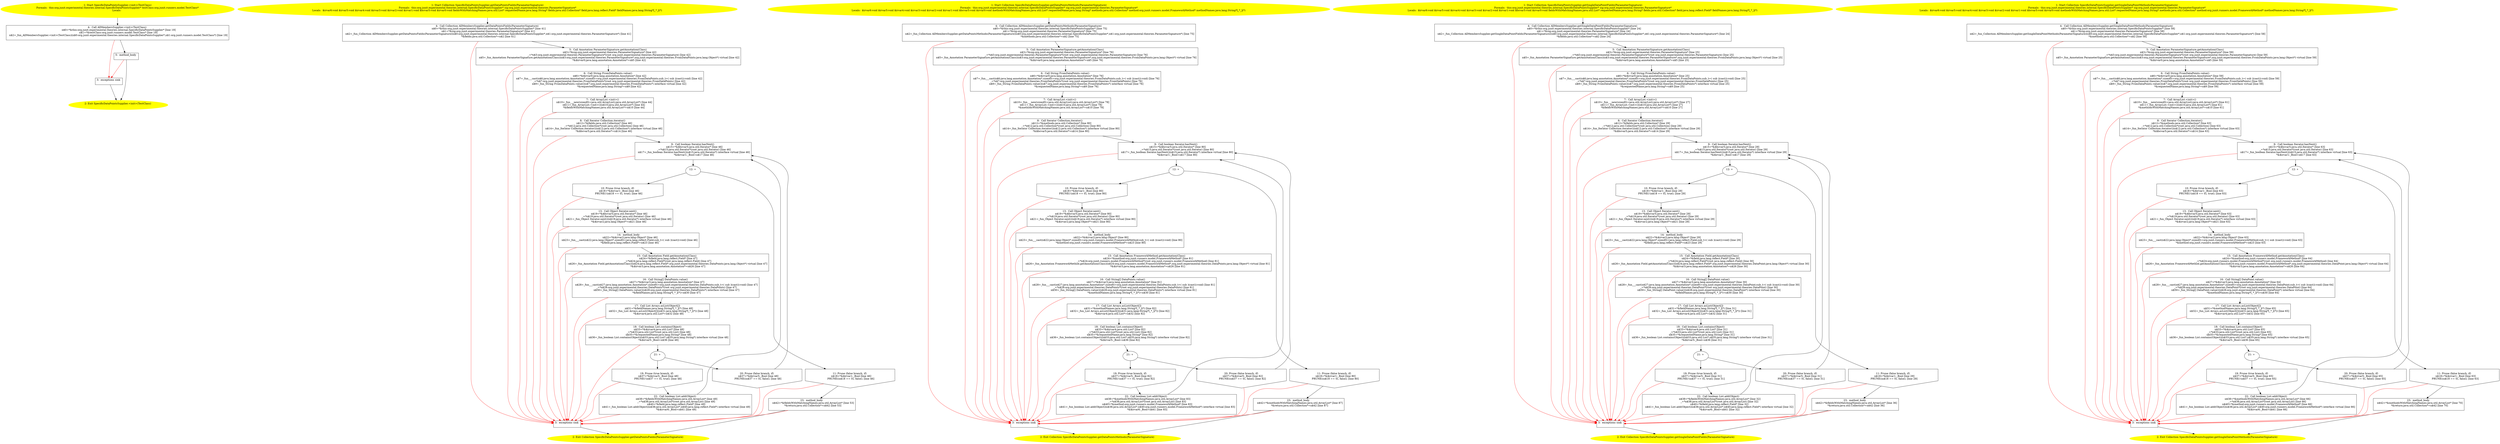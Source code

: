 /* @generated */
digraph cfg {
"org.junit.experimental.theories.internal.SpecificDataPointsSupplier.<init>(org.junit.runners.model.T.bc77ec2570b5462a2dc0521fb456e52f_1" [label="1: Start SpecificDataPointsSupplier.<init>(TestClass)\nFormals:  this:org.junit.experimental.theories.internal.SpecificDataPointsSupplier* testClass:org.junit.runners.model.TestClass*\nLocals:  \n  " color=yellow style=filled]
	

	 "org.junit.experimental.theories.internal.SpecificDataPointsSupplier.<init>(org.junit.runners.model.T.bc77ec2570b5462a2dc0521fb456e52f_1" -> "org.junit.experimental.theories.internal.SpecificDataPointsSupplier.<init>(org.junit.runners.model.T.bc77ec2570b5462a2dc0521fb456e52f_4" ;
"org.junit.experimental.theories.internal.SpecificDataPointsSupplier.<init>(org.junit.runners.model.T.bc77ec2570b5462a2dc0521fb456e52f_2" [label="2: Exit SpecificDataPointsSupplier.<init>(TestClass) \n  " color=yellow style=filled]
	

"org.junit.experimental.theories.internal.SpecificDataPointsSupplier.<init>(org.junit.runners.model.T.bc77ec2570b5462a2dc0521fb456e52f_3" [label="3:  exceptions sink \n  " shape="box"]
	

	 "org.junit.experimental.theories.internal.SpecificDataPointsSupplier.<init>(org.junit.runners.model.T.bc77ec2570b5462a2dc0521fb456e52f_3" -> "org.junit.experimental.theories.internal.SpecificDataPointsSupplier.<init>(org.junit.runners.model.T.bc77ec2570b5462a2dc0521fb456e52f_2" ;
"org.junit.experimental.theories.internal.SpecificDataPointsSupplier.<init>(org.junit.runners.model.T.bc77ec2570b5462a2dc0521fb456e52f_4" [label="4:  Call AllMembersSupplier.<init>(TestClass) \n   n$0=*&this:org.junit.experimental.theories.internal.SpecificDataPointsSupplier* [line 19]\n  n$1=*&testClass:org.junit.runners.model.TestClass* [line 19]\n  n$2=_fun_AllMembersSupplier.<init>(TestClass)(n$0:org.junit.experimental.theories.internal.SpecificDataPointsSupplier*,n$1:org.junit.runners.model.TestClass*) [line 19]\n " shape="box"]
	

	 "org.junit.experimental.theories.internal.SpecificDataPointsSupplier.<init>(org.junit.runners.model.T.bc77ec2570b5462a2dc0521fb456e52f_4" -> "org.junit.experimental.theories.internal.SpecificDataPointsSupplier.<init>(org.junit.runners.model.T.bc77ec2570b5462a2dc0521fb456e52f_5" ;
	 "org.junit.experimental.theories.internal.SpecificDataPointsSupplier.<init>(org.junit.runners.model.T.bc77ec2570b5462a2dc0521fb456e52f_4" -> "org.junit.experimental.theories.internal.SpecificDataPointsSupplier.<init>(org.junit.runners.model.T.bc77ec2570b5462a2dc0521fb456e52f_3" [color="red" ];
"org.junit.experimental.theories.internal.SpecificDataPointsSupplier.<init>(org.junit.runners.model.T.bc77ec2570b5462a2dc0521fb456e52f_5" [label="5:  method_body \n  " shape="box"]
	

	 "org.junit.experimental.theories.internal.SpecificDataPointsSupplier.<init>(org.junit.runners.model.T.bc77ec2570b5462a2dc0521fb456e52f_5" -> "org.junit.experimental.theories.internal.SpecificDataPointsSupplier.<init>(org.junit.runners.model.T.bc77ec2570b5462a2dc0521fb456e52f_2" ;
	 "org.junit.experimental.theories.internal.SpecificDataPointsSupplier.<init>(org.junit.runners.model.T.bc77ec2570b5462a2dc0521fb456e52f_5" -> "org.junit.experimental.theories.internal.SpecificDataPointsSupplier.<init>(org.junit.runners.model.T.bc77ec2570b5462a2dc0521fb456e52f_3" [color="red" ];
"org.junit.experimental.theories.internal.SpecificDataPointsSupplier.getDataPointsFields(org.junit.ex.7e6561180621e80497a0b194078f13ba_1" [label="1: Start Collection SpecificDataPointsSupplier.getDataPointsFields(ParameterSignature)\nFormals:  this:org.junit.experimental.theories.internal.SpecificDataPointsSupplier* sig:org.junit.experimental.theories.ParameterSignature*\nLocals:  $irvar6:void $irvar5:void $irvar4:void $irvar3:void $irvar2:void $irvar1:void $bcvar5:void $irvar0:void fieldsWithMatchingNames:java.util.List* requestedName:java.lang.String* fields:java.util.Collection* field:java.lang.reflect.Field* fieldNames:java.lang.String*[_*_](*) \n  " color=yellow style=filled]
	

	 "org.junit.experimental.theories.internal.SpecificDataPointsSupplier.getDataPointsFields(org.junit.ex.7e6561180621e80497a0b194078f13ba_1" -> "org.junit.experimental.theories.internal.SpecificDataPointsSupplier.getDataPointsFields(org.junit.ex.7e6561180621e80497a0b194078f13ba_4" ;
"org.junit.experimental.theories.internal.SpecificDataPointsSupplier.getDataPointsFields(org.junit.ex.7e6561180621e80497a0b194078f13ba_2" [label="2: Exit Collection SpecificDataPointsSupplier.getDataPointsFields(ParameterSignature) \n  " color=yellow style=filled]
	

"org.junit.experimental.theories.internal.SpecificDataPointsSupplier.getDataPointsFields(org.junit.ex.7e6561180621e80497a0b194078f13ba_3" [label="3:  exceptions sink \n  " shape="box"]
	

	 "org.junit.experimental.theories.internal.SpecificDataPointsSupplier.getDataPointsFields(org.junit.ex.7e6561180621e80497a0b194078f13ba_3" -> "org.junit.experimental.theories.internal.SpecificDataPointsSupplier.getDataPointsFields(org.junit.ex.7e6561180621e80497a0b194078f13ba_2" ;
"org.junit.experimental.theories.internal.SpecificDataPointsSupplier.getDataPointsFields(org.junit.ex.7e6561180621e80497a0b194078f13ba_4" [label="4:  Call Collection AllMembersSupplier.getDataPointsFields(ParameterSignature) \n   n$0=*&this:org.junit.experimental.theories.internal.SpecificDataPointsSupplier* [line 41]\n  n$1=*&sig:org.junit.experimental.theories.ParameterSignature* [line 41]\n  n$2=_fun_Collection AllMembersSupplier.getDataPointsFields(ParameterSignature)(n$0:org.junit.experimental.theories.internal.SpecificDataPointsSupplier*,n$1:org.junit.experimental.theories.ParameterSignature*) [line 41]\n  *&fields:java.util.Collection*=n$2 [line 41]\n " shape="box"]
	

	 "org.junit.experimental.theories.internal.SpecificDataPointsSupplier.getDataPointsFields(org.junit.ex.7e6561180621e80497a0b194078f13ba_4" -> "org.junit.experimental.theories.internal.SpecificDataPointsSupplier.getDataPointsFields(org.junit.ex.7e6561180621e80497a0b194078f13ba_5" ;
	 "org.junit.experimental.theories.internal.SpecificDataPointsSupplier.getDataPointsFields(org.junit.ex.7e6561180621e80497a0b194078f13ba_4" -> "org.junit.experimental.theories.internal.SpecificDataPointsSupplier.getDataPointsFields(org.junit.ex.7e6561180621e80497a0b194078f13ba_3" [color="red" ];
"org.junit.experimental.theories.internal.SpecificDataPointsSupplier.getDataPointsFields(org.junit.ex.7e6561180621e80497a0b194078f13ba_5" [label="5:  Call Annotation ParameterSignature.getAnnotation(Class) \n   n$3=*&sig:org.junit.experimental.theories.ParameterSignature* [line 42]\n  _=*n$3:org.junit.experimental.theories.ParameterSignature*(root org.junit.experimental.theories.ParameterSignature) [line 42]\n  n$5=_fun_Annotation ParameterSignature.getAnnotation(Class)(n$3:org.junit.experimental.theories.ParameterSignature*,org.junit.experimental.theories.FromDataPoints:java.lang.Object*) virtual [line 42]\n  *&$irvar0:java.lang.annotation.Annotation*=n$5 [line 42]\n " shape="box"]
	

	 "org.junit.experimental.theories.internal.SpecificDataPointsSupplier.getDataPointsFields(org.junit.ex.7e6561180621e80497a0b194078f13ba_5" -> "org.junit.experimental.theories.internal.SpecificDataPointsSupplier.getDataPointsFields(org.junit.ex.7e6561180621e80497a0b194078f13ba_6" ;
	 "org.junit.experimental.theories.internal.SpecificDataPointsSupplier.getDataPointsFields(org.junit.ex.7e6561180621e80497a0b194078f13ba_5" -> "org.junit.experimental.theories.internal.SpecificDataPointsSupplier.getDataPointsFields(org.junit.ex.7e6561180621e80497a0b194078f13ba_3" [color="red" ];
"org.junit.experimental.theories.internal.SpecificDataPointsSupplier.getDataPointsFields(org.junit.ex.7e6561180621e80497a0b194078f13ba_6" [label="6:  Call String FromDataPoints.value() \n   n$6=*&$irvar0:java.lang.annotation.Annotation* [line 42]\n  n$7=_fun___cast(n$6:java.lang.annotation.Annotation*,sizeof(t=org.junit.experimental.theories.FromDataPoints;sub_t=( sub )(cast)):void) [line 42]\n  _=*n$7:org.junit.experimental.theories.FromDataPoints*(root org.junit.experimental.theories.FromDataPoints) [line 42]\n  n$9=_fun_String FromDataPoints.value()(n$7:org.junit.experimental.theories.FromDataPoints*) interface virtual [line 42]\n  *&requestedName:java.lang.String*=n$9 [line 42]\n " shape="box"]
	

	 "org.junit.experimental.theories.internal.SpecificDataPointsSupplier.getDataPointsFields(org.junit.ex.7e6561180621e80497a0b194078f13ba_6" -> "org.junit.experimental.theories.internal.SpecificDataPointsSupplier.getDataPointsFields(org.junit.ex.7e6561180621e80497a0b194078f13ba_7" ;
	 "org.junit.experimental.theories.internal.SpecificDataPointsSupplier.getDataPointsFields(org.junit.ex.7e6561180621e80497a0b194078f13ba_6" -> "org.junit.experimental.theories.internal.SpecificDataPointsSupplier.getDataPointsFields(org.junit.ex.7e6561180621e80497a0b194078f13ba_3" [color="red" ];
"org.junit.experimental.theories.internal.SpecificDataPointsSupplier.getDataPointsFields(org.junit.ex.7e6561180621e80497a0b194078f13ba_7" [label="7:  Call ArrayList.<init>() \n   n$10=_fun___new(sizeof(t=java.util.ArrayList):java.util.ArrayList*) [line 44]\n  n$11=_fun_ArrayList.<init>()(n$10:java.util.ArrayList*) [line 44]\n  *&fieldsWithMatchingNames:java.util.ArrayList*=n$10 [line 44]\n " shape="box"]
	

	 "org.junit.experimental.theories.internal.SpecificDataPointsSupplier.getDataPointsFields(org.junit.ex.7e6561180621e80497a0b194078f13ba_7" -> "org.junit.experimental.theories.internal.SpecificDataPointsSupplier.getDataPointsFields(org.junit.ex.7e6561180621e80497a0b194078f13ba_8" ;
	 "org.junit.experimental.theories.internal.SpecificDataPointsSupplier.getDataPointsFields(org.junit.ex.7e6561180621e80497a0b194078f13ba_7" -> "org.junit.experimental.theories.internal.SpecificDataPointsSupplier.getDataPointsFields(org.junit.ex.7e6561180621e80497a0b194078f13ba_3" [color="red" ];
"org.junit.experimental.theories.internal.SpecificDataPointsSupplier.getDataPointsFields(org.junit.ex.7e6561180621e80497a0b194078f13ba_8" [label="8:  Call Iterator Collection.iterator() \n   n$12=*&fields:java.util.Collection* [line 46]\n  _=*n$12:java.util.Collection*(root java.util.Collection) [line 46]\n  n$14=_fun_Iterator Collection.iterator()(n$12:java.util.Collection*) interface virtual [line 46]\n  *&$bcvar5:java.util.Iterator*=n$14 [line 46]\n " shape="box"]
	

	 "org.junit.experimental.theories.internal.SpecificDataPointsSupplier.getDataPointsFields(org.junit.ex.7e6561180621e80497a0b194078f13ba_8" -> "org.junit.experimental.theories.internal.SpecificDataPointsSupplier.getDataPointsFields(org.junit.ex.7e6561180621e80497a0b194078f13ba_9" ;
	 "org.junit.experimental.theories.internal.SpecificDataPointsSupplier.getDataPointsFields(org.junit.ex.7e6561180621e80497a0b194078f13ba_8" -> "org.junit.experimental.theories.internal.SpecificDataPointsSupplier.getDataPointsFields(org.junit.ex.7e6561180621e80497a0b194078f13ba_3" [color="red" ];
"org.junit.experimental.theories.internal.SpecificDataPointsSupplier.getDataPointsFields(org.junit.ex.7e6561180621e80497a0b194078f13ba_9" [label="9:  Call boolean Iterator.hasNext() \n   n$15=*&$bcvar5:java.util.Iterator* [line 46]\n  _=*n$15:java.util.Iterator*(root java.util.Iterator) [line 46]\n  n$17=_fun_boolean Iterator.hasNext()(n$15:java.util.Iterator*) interface virtual [line 46]\n  *&$irvar1:_Bool=n$17 [line 46]\n " shape="box"]
	

	 "org.junit.experimental.theories.internal.SpecificDataPointsSupplier.getDataPointsFields(org.junit.ex.7e6561180621e80497a0b194078f13ba_9" -> "org.junit.experimental.theories.internal.SpecificDataPointsSupplier.getDataPointsFields(org.junit.ex.7e6561180621e80497a0b194078f13ba_12" ;
	 "org.junit.experimental.theories.internal.SpecificDataPointsSupplier.getDataPointsFields(org.junit.ex.7e6561180621e80497a0b194078f13ba_9" -> "org.junit.experimental.theories.internal.SpecificDataPointsSupplier.getDataPointsFields(org.junit.ex.7e6561180621e80497a0b194078f13ba_3" [color="red" ];
"org.junit.experimental.theories.internal.SpecificDataPointsSupplier.getDataPointsFields(org.junit.ex.7e6561180621e80497a0b194078f13ba_10" [label="10: Prune (true branch, if) \n   n$18=*&$irvar1:_Bool [line 46]\n  PRUNE(!(n$18 == 0), true); [line 46]\n " shape="invhouse"]
	

	 "org.junit.experimental.theories.internal.SpecificDataPointsSupplier.getDataPointsFields(org.junit.ex.7e6561180621e80497a0b194078f13ba_10" -> "org.junit.experimental.theories.internal.SpecificDataPointsSupplier.getDataPointsFields(org.junit.ex.7e6561180621e80497a0b194078f13ba_13" ;
	 "org.junit.experimental.theories.internal.SpecificDataPointsSupplier.getDataPointsFields(org.junit.ex.7e6561180621e80497a0b194078f13ba_10" -> "org.junit.experimental.theories.internal.SpecificDataPointsSupplier.getDataPointsFields(org.junit.ex.7e6561180621e80497a0b194078f13ba_3" [color="red" ];
"org.junit.experimental.theories.internal.SpecificDataPointsSupplier.getDataPointsFields(org.junit.ex.7e6561180621e80497a0b194078f13ba_11" [label="11: Prune (false branch, if) \n   n$18=*&$irvar1:_Bool [line 46]\n  PRUNE((n$18 == 0), false); [line 46]\n " shape="invhouse"]
	

	 "org.junit.experimental.theories.internal.SpecificDataPointsSupplier.getDataPointsFields(org.junit.ex.7e6561180621e80497a0b194078f13ba_11" -> "org.junit.experimental.theories.internal.SpecificDataPointsSupplier.getDataPointsFields(org.junit.ex.7e6561180621e80497a0b194078f13ba_23" ;
	 "org.junit.experimental.theories.internal.SpecificDataPointsSupplier.getDataPointsFields(org.junit.ex.7e6561180621e80497a0b194078f13ba_11" -> "org.junit.experimental.theories.internal.SpecificDataPointsSupplier.getDataPointsFields(org.junit.ex.7e6561180621e80497a0b194078f13ba_3" [color="red" ];
"org.junit.experimental.theories.internal.SpecificDataPointsSupplier.getDataPointsFields(org.junit.ex.7e6561180621e80497a0b194078f13ba_12" [label="12: + \n  " ]
	

	 "org.junit.experimental.theories.internal.SpecificDataPointsSupplier.getDataPointsFields(org.junit.ex.7e6561180621e80497a0b194078f13ba_12" -> "org.junit.experimental.theories.internal.SpecificDataPointsSupplier.getDataPointsFields(org.junit.ex.7e6561180621e80497a0b194078f13ba_10" ;
	 "org.junit.experimental.theories.internal.SpecificDataPointsSupplier.getDataPointsFields(org.junit.ex.7e6561180621e80497a0b194078f13ba_12" -> "org.junit.experimental.theories.internal.SpecificDataPointsSupplier.getDataPointsFields(org.junit.ex.7e6561180621e80497a0b194078f13ba_11" ;
"org.junit.experimental.theories.internal.SpecificDataPointsSupplier.getDataPointsFields(org.junit.ex.7e6561180621e80497a0b194078f13ba_13" [label="13:  Call Object Iterator.next() \n   n$19=*&$bcvar5:java.util.Iterator* [line 46]\n  _=*n$19:java.util.Iterator*(root java.util.Iterator) [line 46]\n  n$21=_fun_Object Iterator.next()(n$19:java.util.Iterator*) interface virtual [line 46]\n  *&$irvar2:java.lang.Object*=n$21 [line 46]\n " shape="box"]
	

	 "org.junit.experimental.theories.internal.SpecificDataPointsSupplier.getDataPointsFields(org.junit.ex.7e6561180621e80497a0b194078f13ba_13" -> "org.junit.experimental.theories.internal.SpecificDataPointsSupplier.getDataPointsFields(org.junit.ex.7e6561180621e80497a0b194078f13ba_14" ;
	 "org.junit.experimental.theories.internal.SpecificDataPointsSupplier.getDataPointsFields(org.junit.ex.7e6561180621e80497a0b194078f13ba_13" -> "org.junit.experimental.theories.internal.SpecificDataPointsSupplier.getDataPointsFields(org.junit.ex.7e6561180621e80497a0b194078f13ba_3" [color="red" ];
"org.junit.experimental.theories.internal.SpecificDataPointsSupplier.getDataPointsFields(org.junit.ex.7e6561180621e80497a0b194078f13ba_14" [label="14:  method_body \n   n$22=*&$irvar2:java.lang.Object* [line 46]\n  n$23=_fun___cast(n$22:java.lang.Object*,sizeof(t=java.lang.reflect.Field;sub_t=( sub )(cast)):void) [line 46]\n  *&field:java.lang.reflect.Field*=n$23 [line 46]\n " shape="box"]
	

	 "org.junit.experimental.theories.internal.SpecificDataPointsSupplier.getDataPointsFields(org.junit.ex.7e6561180621e80497a0b194078f13ba_14" -> "org.junit.experimental.theories.internal.SpecificDataPointsSupplier.getDataPointsFields(org.junit.ex.7e6561180621e80497a0b194078f13ba_15" ;
	 "org.junit.experimental.theories.internal.SpecificDataPointsSupplier.getDataPointsFields(org.junit.ex.7e6561180621e80497a0b194078f13ba_14" -> "org.junit.experimental.theories.internal.SpecificDataPointsSupplier.getDataPointsFields(org.junit.ex.7e6561180621e80497a0b194078f13ba_3" [color="red" ];
"org.junit.experimental.theories.internal.SpecificDataPointsSupplier.getDataPointsFields(org.junit.ex.7e6561180621e80497a0b194078f13ba_15" [label="15:  Call Annotation Field.getAnnotation(Class) \n   n$24=*&field:java.lang.reflect.Field* [line 47]\n  _=*n$24:java.lang.reflect.Field*(root java.lang.reflect.Field) [line 47]\n  n$26=_fun_Annotation Field.getAnnotation(Class)(n$24:java.lang.reflect.Field*,org.junit.experimental.theories.DataPoints:java.lang.Object*) virtual [line 47]\n  *&$irvar3:java.lang.annotation.Annotation*=n$26 [line 47]\n " shape="box"]
	

	 "org.junit.experimental.theories.internal.SpecificDataPointsSupplier.getDataPointsFields(org.junit.ex.7e6561180621e80497a0b194078f13ba_15" -> "org.junit.experimental.theories.internal.SpecificDataPointsSupplier.getDataPointsFields(org.junit.ex.7e6561180621e80497a0b194078f13ba_16" ;
	 "org.junit.experimental.theories.internal.SpecificDataPointsSupplier.getDataPointsFields(org.junit.ex.7e6561180621e80497a0b194078f13ba_15" -> "org.junit.experimental.theories.internal.SpecificDataPointsSupplier.getDataPointsFields(org.junit.ex.7e6561180621e80497a0b194078f13ba_3" [color="red" ];
"org.junit.experimental.theories.internal.SpecificDataPointsSupplier.getDataPointsFields(org.junit.ex.7e6561180621e80497a0b194078f13ba_16" [label="16:  Call String[] DataPoints.value() \n   n$27=*&$irvar3:java.lang.annotation.Annotation* [line 47]\n  n$28=_fun___cast(n$27:java.lang.annotation.Annotation*,sizeof(t=org.junit.experimental.theories.DataPoints;sub_t=( sub )(cast)):void) [line 47]\n  _=*n$28:org.junit.experimental.theories.DataPoints*(root org.junit.experimental.theories.DataPoints) [line 47]\n  n$30=_fun_String[] DataPoints.value()(n$28:org.junit.experimental.theories.DataPoints*) interface virtual [line 47]\n  *&fieldNames:java.lang.String*[_*_](*)=n$30 [line 47]\n " shape="box"]
	

	 "org.junit.experimental.theories.internal.SpecificDataPointsSupplier.getDataPointsFields(org.junit.ex.7e6561180621e80497a0b194078f13ba_16" -> "org.junit.experimental.theories.internal.SpecificDataPointsSupplier.getDataPointsFields(org.junit.ex.7e6561180621e80497a0b194078f13ba_17" ;
	 "org.junit.experimental.theories.internal.SpecificDataPointsSupplier.getDataPointsFields(org.junit.ex.7e6561180621e80497a0b194078f13ba_16" -> "org.junit.experimental.theories.internal.SpecificDataPointsSupplier.getDataPointsFields(org.junit.ex.7e6561180621e80497a0b194078f13ba_3" [color="red" ];
"org.junit.experimental.theories.internal.SpecificDataPointsSupplier.getDataPointsFields(org.junit.ex.7e6561180621e80497a0b194078f13ba_17" [label="17:  Call List Arrays.asList(Object[]) \n   n$31=*&fieldNames:java.lang.String*[_*_](*) [line 48]\n  n$32=_fun_List Arrays.asList(Object[])(n$31:java.lang.String*[_*_](*)) [line 48]\n  *&$irvar4:java.util.List*=n$32 [line 48]\n " shape="box"]
	

	 "org.junit.experimental.theories.internal.SpecificDataPointsSupplier.getDataPointsFields(org.junit.ex.7e6561180621e80497a0b194078f13ba_17" -> "org.junit.experimental.theories.internal.SpecificDataPointsSupplier.getDataPointsFields(org.junit.ex.7e6561180621e80497a0b194078f13ba_18" ;
	 "org.junit.experimental.theories.internal.SpecificDataPointsSupplier.getDataPointsFields(org.junit.ex.7e6561180621e80497a0b194078f13ba_17" -> "org.junit.experimental.theories.internal.SpecificDataPointsSupplier.getDataPointsFields(org.junit.ex.7e6561180621e80497a0b194078f13ba_3" [color="red" ];
"org.junit.experimental.theories.internal.SpecificDataPointsSupplier.getDataPointsFields(org.junit.ex.7e6561180621e80497a0b194078f13ba_18" [label="18:  Call boolean List.contains(Object) \n   n$33=*&$irvar4:java.util.List* [line 48]\n  _=*n$33:java.util.List*(root java.util.List) [line 48]\n  n$35=*&requestedName:java.lang.String* [line 48]\n  n$36=_fun_boolean List.contains(Object)(n$33:java.util.List*,n$35:java.lang.String*) interface virtual [line 48]\n  *&$irvar5:_Bool=n$36 [line 48]\n " shape="box"]
	

	 "org.junit.experimental.theories.internal.SpecificDataPointsSupplier.getDataPointsFields(org.junit.ex.7e6561180621e80497a0b194078f13ba_18" -> "org.junit.experimental.theories.internal.SpecificDataPointsSupplier.getDataPointsFields(org.junit.ex.7e6561180621e80497a0b194078f13ba_21" ;
	 "org.junit.experimental.theories.internal.SpecificDataPointsSupplier.getDataPointsFields(org.junit.ex.7e6561180621e80497a0b194078f13ba_18" -> "org.junit.experimental.theories.internal.SpecificDataPointsSupplier.getDataPointsFields(org.junit.ex.7e6561180621e80497a0b194078f13ba_3" [color="red" ];
"org.junit.experimental.theories.internal.SpecificDataPointsSupplier.getDataPointsFields(org.junit.ex.7e6561180621e80497a0b194078f13ba_19" [label="19: Prune (true branch, if) \n   n$37=*&$irvar5:_Bool [line 48]\n  PRUNE(!(n$37 == 0), true); [line 48]\n " shape="invhouse"]
	

	 "org.junit.experimental.theories.internal.SpecificDataPointsSupplier.getDataPointsFields(org.junit.ex.7e6561180621e80497a0b194078f13ba_19" -> "org.junit.experimental.theories.internal.SpecificDataPointsSupplier.getDataPointsFields(org.junit.ex.7e6561180621e80497a0b194078f13ba_22" ;
	 "org.junit.experimental.theories.internal.SpecificDataPointsSupplier.getDataPointsFields(org.junit.ex.7e6561180621e80497a0b194078f13ba_19" -> "org.junit.experimental.theories.internal.SpecificDataPointsSupplier.getDataPointsFields(org.junit.ex.7e6561180621e80497a0b194078f13ba_3" [color="red" ];
"org.junit.experimental.theories.internal.SpecificDataPointsSupplier.getDataPointsFields(org.junit.ex.7e6561180621e80497a0b194078f13ba_20" [label="20: Prune (false branch, if) \n   n$37=*&$irvar5:_Bool [line 48]\n  PRUNE((n$37 == 0), false); [line 48]\n " shape="invhouse"]
	

	 "org.junit.experimental.theories.internal.SpecificDataPointsSupplier.getDataPointsFields(org.junit.ex.7e6561180621e80497a0b194078f13ba_20" -> "org.junit.experimental.theories.internal.SpecificDataPointsSupplier.getDataPointsFields(org.junit.ex.7e6561180621e80497a0b194078f13ba_9" ;
	 "org.junit.experimental.theories.internal.SpecificDataPointsSupplier.getDataPointsFields(org.junit.ex.7e6561180621e80497a0b194078f13ba_20" -> "org.junit.experimental.theories.internal.SpecificDataPointsSupplier.getDataPointsFields(org.junit.ex.7e6561180621e80497a0b194078f13ba_3" [color="red" ];
"org.junit.experimental.theories.internal.SpecificDataPointsSupplier.getDataPointsFields(org.junit.ex.7e6561180621e80497a0b194078f13ba_21" [label="21: + \n  " ]
	

	 "org.junit.experimental.theories.internal.SpecificDataPointsSupplier.getDataPointsFields(org.junit.ex.7e6561180621e80497a0b194078f13ba_21" -> "org.junit.experimental.theories.internal.SpecificDataPointsSupplier.getDataPointsFields(org.junit.ex.7e6561180621e80497a0b194078f13ba_19" ;
	 "org.junit.experimental.theories.internal.SpecificDataPointsSupplier.getDataPointsFields(org.junit.ex.7e6561180621e80497a0b194078f13ba_21" -> "org.junit.experimental.theories.internal.SpecificDataPointsSupplier.getDataPointsFields(org.junit.ex.7e6561180621e80497a0b194078f13ba_20" ;
"org.junit.experimental.theories.internal.SpecificDataPointsSupplier.getDataPointsFields(org.junit.ex.7e6561180621e80497a0b194078f13ba_22" [label="22:  Call boolean List.add(Object) \n   n$38=*&fieldsWithMatchingNames:java.util.ArrayList* [line 49]\n  _=*n$38:java.util.ArrayList*(root java.util.ArrayList) [line 49]\n  n$40=*&field:java.lang.reflect.Field* [line 49]\n  n$41=_fun_boolean List.add(Object)(n$38:java.util.ArrayList*,n$40:java.lang.reflect.Field*) interface virtual [line 49]\n  *&$irvar6:_Bool=n$41 [line 49]\n " shape="box"]
	

	 "org.junit.experimental.theories.internal.SpecificDataPointsSupplier.getDataPointsFields(org.junit.ex.7e6561180621e80497a0b194078f13ba_22" -> "org.junit.experimental.theories.internal.SpecificDataPointsSupplier.getDataPointsFields(org.junit.ex.7e6561180621e80497a0b194078f13ba_9" ;
	 "org.junit.experimental.theories.internal.SpecificDataPointsSupplier.getDataPointsFields(org.junit.ex.7e6561180621e80497a0b194078f13ba_22" -> "org.junit.experimental.theories.internal.SpecificDataPointsSupplier.getDataPointsFields(org.junit.ex.7e6561180621e80497a0b194078f13ba_3" [color="red" ];
"org.junit.experimental.theories.internal.SpecificDataPointsSupplier.getDataPointsFields(org.junit.ex.7e6561180621e80497a0b194078f13ba_23" [label="23:  method_body \n   n$42=*&fieldsWithMatchingNames:java.util.ArrayList* [line 53]\n  *&return:java.util.Collection*=n$42 [line 53]\n " shape="box"]
	

	 "org.junit.experimental.theories.internal.SpecificDataPointsSupplier.getDataPointsFields(org.junit.ex.7e6561180621e80497a0b194078f13ba_23" -> "org.junit.experimental.theories.internal.SpecificDataPointsSupplier.getDataPointsFields(org.junit.ex.7e6561180621e80497a0b194078f13ba_2" ;
	 "org.junit.experimental.theories.internal.SpecificDataPointsSupplier.getDataPointsFields(org.junit.ex.7e6561180621e80497a0b194078f13ba_23" -> "org.junit.experimental.theories.internal.SpecificDataPointsSupplier.getDataPointsFields(org.junit.ex.7e6561180621e80497a0b194078f13ba_3" [color="red" ];
"org.junit.experimental.theories.internal.SpecificDataPointsSupplier.getDataPointsMethods(org.junit.e.a28d86aad6b02e3f958eb69016564e7b_1" [label="1: Start Collection SpecificDataPointsSupplier.getDataPointsMethods(ParameterSignature)\nFormals:  this:org.junit.experimental.theories.internal.SpecificDataPointsSupplier* sig:org.junit.experimental.theories.ParameterSignature*\nLocals:  $irvar6:void $irvar5:void $irvar4:void $irvar3:void $irvar2:void $irvar1:void $bcvar5:void $irvar0:void methodsWithMatchingNames:java.util.List* requestedName:java.lang.String* methods:java.util.Collection* method:org.junit.runners.model.FrameworkMethod* methodNames:java.lang.String*[_*_](*) \n  " color=yellow style=filled]
	

	 "org.junit.experimental.theories.internal.SpecificDataPointsSupplier.getDataPointsMethods(org.junit.e.a28d86aad6b02e3f958eb69016564e7b_1" -> "org.junit.experimental.theories.internal.SpecificDataPointsSupplier.getDataPointsMethods(org.junit.e.a28d86aad6b02e3f958eb69016564e7b_4" ;
"org.junit.experimental.theories.internal.SpecificDataPointsSupplier.getDataPointsMethods(org.junit.e.a28d86aad6b02e3f958eb69016564e7b_2" [label="2: Exit Collection SpecificDataPointsSupplier.getDataPointsMethods(ParameterSignature) \n  " color=yellow style=filled]
	

"org.junit.experimental.theories.internal.SpecificDataPointsSupplier.getDataPointsMethods(org.junit.e.a28d86aad6b02e3f958eb69016564e7b_3" [label="3:  exceptions sink \n  " shape="box"]
	

	 "org.junit.experimental.theories.internal.SpecificDataPointsSupplier.getDataPointsMethods(org.junit.e.a28d86aad6b02e3f958eb69016564e7b_3" -> "org.junit.experimental.theories.internal.SpecificDataPointsSupplier.getDataPointsMethods(org.junit.e.a28d86aad6b02e3f958eb69016564e7b_2" ;
"org.junit.experimental.theories.internal.SpecificDataPointsSupplier.getDataPointsMethods(org.junit.e.a28d86aad6b02e3f958eb69016564e7b_4" [label="4:  Call Collection AllMembersSupplier.getDataPointsMethods(ParameterSignature) \n   n$0=*&this:org.junit.experimental.theories.internal.SpecificDataPointsSupplier* [line 75]\n  n$1=*&sig:org.junit.experimental.theories.ParameterSignature* [line 75]\n  n$2=_fun_Collection AllMembersSupplier.getDataPointsMethods(ParameterSignature)(n$0:org.junit.experimental.theories.internal.SpecificDataPointsSupplier*,n$1:org.junit.experimental.theories.ParameterSignature*) [line 75]\n  *&methods:java.util.Collection*=n$2 [line 75]\n " shape="box"]
	

	 "org.junit.experimental.theories.internal.SpecificDataPointsSupplier.getDataPointsMethods(org.junit.e.a28d86aad6b02e3f958eb69016564e7b_4" -> "org.junit.experimental.theories.internal.SpecificDataPointsSupplier.getDataPointsMethods(org.junit.e.a28d86aad6b02e3f958eb69016564e7b_5" ;
	 "org.junit.experimental.theories.internal.SpecificDataPointsSupplier.getDataPointsMethods(org.junit.e.a28d86aad6b02e3f958eb69016564e7b_4" -> "org.junit.experimental.theories.internal.SpecificDataPointsSupplier.getDataPointsMethods(org.junit.e.a28d86aad6b02e3f958eb69016564e7b_3" [color="red" ];
"org.junit.experimental.theories.internal.SpecificDataPointsSupplier.getDataPointsMethods(org.junit.e.a28d86aad6b02e3f958eb69016564e7b_5" [label="5:  Call Annotation ParameterSignature.getAnnotation(Class) \n   n$3=*&sig:org.junit.experimental.theories.ParameterSignature* [line 76]\n  _=*n$3:org.junit.experimental.theories.ParameterSignature*(root org.junit.experimental.theories.ParameterSignature) [line 76]\n  n$5=_fun_Annotation ParameterSignature.getAnnotation(Class)(n$3:org.junit.experimental.theories.ParameterSignature*,org.junit.experimental.theories.FromDataPoints:java.lang.Object*) virtual [line 76]\n  *&$irvar0:java.lang.annotation.Annotation*=n$5 [line 76]\n " shape="box"]
	

	 "org.junit.experimental.theories.internal.SpecificDataPointsSupplier.getDataPointsMethods(org.junit.e.a28d86aad6b02e3f958eb69016564e7b_5" -> "org.junit.experimental.theories.internal.SpecificDataPointsSupplier.getDataPointsMethods(org.junit.e.a28d86aad6b02e3f958eb69016564e7b_6" ;
	 "org.junit.experimental.theories.internal.SpecificDataPointsSupplier.getDataPointsMethods(org.junit.e.a28d86aad6b02e3f958eb69016564e7b_5" -> "org.junit.experimental.theories.internal.SpecificDataPointsSupplier.getDataPointsMethods(org.junit.e.a28d86aad6b02e3f958eb69016564e7b_3" [color="red" ];
"org.junit.experimental.theories.internal.SpecificDataPointsSupplier.getDataPointsMethods(org.junit.e.a28d86aad6b02e3f958eb69016564e7b_6" [label="6:  Call String FromDataPoints.value() \n   n$6=*&$irvar0:java.lang.annotation.Annotation* [line 76]\n  n$7=_fun___cast(n$6:java.lang.annotation.Annotation*,sizeof(t=org.junit.experimental.theories.FromDataPoints;sub_t=( sub )(cast)):void) [line 76]\n  _=*n$7:org.junit.experimental.theories.FromDataPoints*(root org.junit.experimental.theories.FromDataPoints) [line 76]\n  n$9=_fun_String FromDataPoints.value()(n$7:org.junit.experimental.theories.FromDataPoints*) interface virtual [line 76]\n  *&requestedName:java.lang.String*=n$9 [line 76]\n " shape="box"]
	

	 "org.junit.experimental.theories.internal.SpecificDataPointsSupplier.getDataPointsMethods(org.junit.e.a28d86aad6b02e3f958eb69016564e7b_6" -> "org.junit.experimental.theories.internal.SpecificDataPointsSupplier.getDataPointsMethods(org.junit.e.a28d86aad6b02e3f958eb69016564e7b_7" ;
	 "org.junit.experimental.theories.internal.SpecificDataPointsSupplier.getDataPointsMethods(org.junit.e.a28d86aad6b02e3f958eb69016564e7b_6" -> "org.junit.experimental.theories.internal.SpecificDataPointsSupplier.getDataPointsMethods(org.junit.e.a28d86aad6b02e3f958eb69016564e7b_3" [color="red" ];
"org.junit.experimental.theories.internal.SpecificDataPointsSupplier.getDataPointsMethods(org.junit.e.a28d86aad6b02e3f958eb69016564e7b_7" [label="7:  Call ArrayList.<init>() \n   n$10=_fun___new(sizeof(t=java.util.ArrayList):java.util.ArrayList*) [line 78]\n  n$11=_fun_ArrayList.<init>()(n$10:java.util.ArrayList*) [line 78]\n  *&methodsWithMatchingNames:java.util.ArrayList*=n$10 [line 78]\n " shape="box"]
	

	 "org.junit.experimental.theories.internal.SpecificDataPointsSupplier.getDataPointsMethods(org.junit.e.a28d86aad6b02e3f958eb69016564e7b_7" -> "org.junit.experimental.theories.internal.SpecificDataPointsSupplier.getDataPointsMethods(org.junit.e.a28d86aad6b02e3f958eb69016564e7b_8" ;
	 "org.junit.experimental.theories.internal.SpecificDataPointsSupplier.getDataPointsMethods(org.junit.e.a28d86aad6b02e3f958eb69016564e7b_7" -> "org.junit.experimental.theories.internal.SpecificDataPointsSupplier.getDataPointsMethods(org.junit.e.a28d86aad6b02e3f958eb69016564e7b_3" [color="red" ];
"org.junit.experimental.theories.internal.SpecificDataPointsSupplier.getDataPointsMethods(org.junit.e.a28d86aad6b02e3f958eb69016564e7b_8" [label="8:  Call Iterator Collection.iterator() \n   n$12=*&methods:java.util.Collection* [line 80]\n  _=*n$12:java.util.Collection*(root java.util.Collection) [line 80]\n  n$14=_fun_Iterator Collection.iterator()(n$12:java.util.Collection*) interface virtual [line 80]\n  *&$bcvar5:java.util.Iterator*=n$14 [line 80]\n " shape="box"]
	

	 "org.junit.experimental.theories.internal.SpecificDataPointsSupplier.getDataPointsMethods(org.junit.e.a28d86aad6b02e3f958eb69016564e7b_8" -> "org.junit.experimental.theories.internal.SpecificDataPointsSupplier.getDataPointsMethods(org.junit.e.a28d86aad6b02e3f958eb69016564e7b_9" ;
	 "org.junit.experimental.theories.internal.SpecificDataPointsSupplier.getDataPointsMethods(org.junit.e.a28d86aad6b02e3f958eb69016564e7b_8" -> "org.junit.experimental.theories.internal.SpecificDataPointsSupplier.getDataPointsMethods(org.junit.e.a28d86aad6b02e3f958eb69016564e7b_3" [color="red" ];
"org.junit.experimental.theories.internal.SpecificDataPointsSupplier.getDataPointsMethods(org.junit.e.a28d86aad6b02e3f958eb69016564e7b_9" [label="9:  Call boolean Iterator.hasNext() \n   n$15=*&$bcvar5:java.util.Iterator* [line 80]\n  _=*n$15:java.util.Iterator*(root java.util.Iterator) [line 80]\n  n$17=_fun_boolean Iterator.hasNext()(n$15:java.util.Iterator*) interface virtual [line 80]\n  *&$irvar1:_Bool=n$17 [line 80]\n " shape="box"]
	

	 "org.junit.experimental.theories.internal.SpecificDataPointsSupplier.getDataPointsMethods(org.junit.e.a28d86aad6b02e3f958eb69016564e7b_9" -> "org.junit.experimental.theories.internal.SpecificDataPointsSupplier.getDataPointsMethods(org.junit.e.a28d86aad6b02e3f958eb69016564e7b_12" ;
	 "org.junit.experimental.theories.internal.SpecificDataPointsSupplier.getDataPointsMethods(org.junit.e.a28d86aad6b02e3f958eb69016564e7b_9" -> "org.junit.experimental.theories.internal.SpecificDataPointsSupplier.getDataPointsMethods(org.junit.e.a28d86aad6b02e3f958eb69016564e7b_3" [color="red" ];
"org.junit.experimental.theories.internal.SpecificDataPointsSupplier.getDataPointsMethods(org.junit.e.a28d86aad6b02e3f958eb69016564e7b_10" [label="10: Prune (true branch, if) \n   n$18=*&$irvar1:_Bool [line 80]\n  PRUNE(!(n$18 == 0), true); [line 80]\n " shape="invhouse"]
	

	 "org.junit.experimental.theories.internal.SpecificDataPointsSupplier.getDataPointsMethods(org.junit.e.a28d86aad6b02e3f958eb69016564e7b_10" -> "org.junit.experimental.theories.internal.SpecificDataPointsSupplier.getDataPointsMethods(org.junit.e.a28d86aad6b02e3f958eb69016564e7b_13" ;
	 "org.junit.experimental.theories.internal.SpecificDataPointsSupplier.getDataPointsMethods(org.junit.e.a28d86aad6b02e3f958eb69016564e7b_10" -> "org.junit.experimental.theories.internal.SpecificDataPointsSupplier.getDataPointsMethods(org.junit.e.a28d86aad6b02e3f958eb69016564e7b_3" [color="red" ];
"org.junit.experimental.theories.internal.SpecificDataPointsSupplier.getDataPointsMethods(org.junit.e.a28d86aad6b02e3f958eb69016564e7b_11" [label="11: Prune (false branch, if) \n   n$18=*&$irvar1:_Bool [line 80]\n  PRUNE((n$18 == 0), false); [line 80]\n " shape="invhouse"]
	

	 "org.junit.experimental.theories.internal.SpecificDataPointsSupplier.getDataPointsMethods(org.junit.e.a28d86aad6b02e3f958eb69016564e7b_11" -> "org.junit.experimental.theories.internal.SpecificDataPointsSupplier.getDataPointsMethods(org.junit.e.a28d86aad6b02e3f958eb69016564e7b_23" ;
	 "org.junit.experimental.theories.internal.SpecificDataPointsSupplier.getDataPointsMethods(org.junit.e.a28d86aad6b02e3f958eb69016564e7b_11" -> "org.junit.experimental.theories.internal.SpecificDataPointsSupplier.getDataPointsMethods(org.junit.e.a28d86aad6b02e3f958eb69016564e7b_3" [color="red" ];
"org.junit.experimental.theories.internal.SpecificDataPointsSupplier.getDataPointsMethods(org.junit.e.a28d86aad6b02e3f958eb69016564e7b_12" [label="12: + \n  " ]
	

	 "org.junit.experimental.theories.internal.SpecificDataPointsSupplier.getDataPointsMethods(org.junit.e.a28d86aad6b02e3f958eb69016564e7b_12" -> "org.junit.experimental.theories.internal.SpecificDataPointsSupplier.getDataPointsMethods(org.junit.e.a28d86aad6b02e3f958eb69016564e7b_10" ;
	 "org.junit.experimental.theories.internal.SpecificDataPointsSupplier.getDataPointsMethods(org.junit.e.a28d86aad6b02e3f958eb69016564e7b_12" -> "org.junit.experimental.theories.internal.SpecificDataPointsSupplier.getDataPointsMethods(org.junit.e.a28d86aad6b02e3f958eb69016564e7b_11" ;
"org.junit.experimental.theories.internal.SpecificDataPointsSupplier.getDataPointsMethods(org.junit.e.a28d86aad6b02e3f958eb69016564e7b_13" [label="13:  Call Object Iterator.next() \n   n$19=*&$bcvar5:java.util.Iterator* [line 80]\n  _=*n$19:java.util.Iterator*(root java.util.Iterator) [line 80]\n  n$21=_fun_Object Iterator.next()(n$19:java.util.Iterator*) interface virtual [line 80]\n  *&$irvar2:java.lang.Object*=n$21 [line 80]\n " shape="box"]
	

	 "org.junit.experimental.theories.internal.SpecificDataPointsSupplier.getDataPointsMethods(org.junit.e.a28d86aad6b02e3f958eb69016564e7b_13" -> "org.junit.experimental.theories.internal.SpecificDataPointsSupplier.getDataPointsMethods(org.junit.e.a28d86aad6b02e3f958eb69016564e7b_14" ;
	 "org.junit.experimental.theories.internal.SpecificDataPointsSupplier.getDataPointsMethods(org.junit.e.a28d86aad6b02e3f958eb69016564e7b_13" -> "org.junit.experimental.theories.internal.SpecificDataPointsSupplier.getDataPointsMethods(org.junit.e.a28d86aad6b02e3f958eb69016564e7b_3" [color="red" ];
"org.junit.experimental.theories.internal.SpecificDataPointsSupplier.getDataPointsMethods(org.junit.e.a28d86aad6b02e3f958eb69016564e7b_14" [label="14:  method_body \n   n$22=*&$irvar2:java.lang.Object* [line 80]\n  n$23=_fun___cast(n$22:java.lang.Object*,sizeof(t=org.junit.runners.model.FrameworkMethod;sub_t=( sub )(cast)):void) [line 80]\n  *&method:org.junit.runners.model.FrameworkMethod*=n$23 [line 80]\n " shape="box"]
	

	 "org.junit.experimental.theories.internal.SpecificDataPointsSupplier.getDataPointsMethods(org.junit.e.a28d86aad6b02e3f958eb69016564e7b_14" -> "org.junit.experimental.theories.internal.SpecificDataPointsSupplier.getDataPointsMethods(org.junit.e.a28d86aad6b02e3f958eb69016564e7b_15" ;
	 "org.junit.experimental.theories.internal.SpecificDataPointsSupplier.getDataPointsMethods(org.junit.e.a28d86aad6b02e3f958eb69016564e7b_14" -> "org.junit.experimental.theories.internal.SpecificDataPointsSupplier.getDataPointsMethods(org.junit.e.a28d86aad6b02e3f958eb69016564e7b_3" [color="red" ];
"org.junit.experimental.theories.internal.SpecificDataPointsSupplier.getDataPointsMethods(org.junit.e.a28d86aad6b02e3f958eb69016564e7b_15" [label="15:  Call Annotation FrameworkMethod.getAnnotation(Class) \n   n$24=*&method:org.junit.runners.model.FrameworkMethod* [line 81]\n  _=*n$24:org.junit.runners.model.FrameworkMethod*(root org.junit.runners.model.FrameworkMethod) [line 81]\n  n$26=_fun_Annotation FrameworkMethod.getAnnotation(Class)(n$24:org.junit.runners.model.FrameworkMethod*,org.junit.experimental.theories.DataPoints:java.lang.Object*) virtual [line 81]\n  *&$irvar3:java.lang.annotation.Annotation*=n$26 [line 81]\n " shape="box"]
	

	 "org.junit.experimental.theories.internal.SpecificDataPointsSupplier.getDataPointsMethods(org.junit.e.a28d86aad6b02e3f958eb69016564e7b_15" -> "org.junit.experimental.theories.internal.SpecificDataPointsSupplier.getDataPointsMethods(org.junit.e.a28d86aad6b02e3f958eb69016564e7b_16" ;
	 "org.junit.experimental.theories.internal.SpecificDataPointsSupplier.getDataPointsMethods(org.junit.e.a28d86aad6b02e3f958eb69016564e7b_15" -> "org.junit.experimental.theories.internal.SpecificDataPointsSupplier.getDataPointsMethods(org.junit.e.a28d86aad6b02e3f958eb69016564e7b_3" [color="red" ];
"org.junit.experimental.theories.internal.SpecificDataPointsSupplier.getDataPointsMethods(org.junit.e.a28d86aad6b02e3f958eb69016564e7b_16" [label="16:  Call String[] DataPoints.value() \n   n$27=*&$irvar3:java.lang.annotation.Annotation* [line 81]\n  n$28=_fun___cast(n$27:java.lang.annotation.Annotation*,sizeof(t=org.junit.experimental.theories.DataPoints;sub_t=( sub )(cast)):void) [line 81]\n  _=*n$28:org.junit.experimental.theories.DataPoints*(root org.junit.experimental.theories.DataPoints) [line 81]\n  n$30=_fun_String[] DataPoints.value()(n$28:org.junit.experimental.theories.DataPoints*) interface virtual [line 81]\n  *&methodNames:java.lang.String*[_*_](*)=n$30 [line 81]\n " shape="box"]
	

	 "org.junit.experimental.theories.internal.SpecificDataPointsSupplier.getDataPointsMethods(org.junit.e.a28d86aad6b02e3f958eb69016564e7b_16" -> "org.junit.experimental.theories.internal.SpecificDataPointsSupplier.getDataPointsMethods(org.junit.e.a28d86aad6b02e3f958eb69016564e7b_17" ;
	 "org.junit.experimental.theories.internal.SpecificDataPointsSupplier.getDataPointsMethods(org.junit.e.a28d86aad6b02e3f958eb69016564e7b_16" -> "org.junit.experimental.theories.internal.SpecificDataPointsSupplier.getDataPointsMethods(org.junit.e.a28d86aad6b02e3f958eb69016564e7b_3" [color="red" ];
"org.junit.experimental.theories.internal.SpecificDataPointsSupplier.getDataPointsMethods(org.junit.e.a28d86aad6b02e3f958eb69016564e7b_17" [label="17:  Call List Arrays.asList(Object[]) \n   n$31=*&methodNames:java.lang.String*[_*_](*) [line 82]\n  n$32=_fun_List Arrays.asList(Object[])(n$31:java.lang.String*[_*_](*)) [line 82]\n  *&$irvar4:java.util.List*=n$32 [line 82]\n " shape="box"]
	

	 "org.junit.experimental.theories.internal.SpecificDataPointsSupplier.getDataPointsMethods(org.junit.e.a28d86aad6b02e3f958eb69016564e7b_17" -> "org.junit.experimental.theories.internal.SpecificDataPointsSupplier.getDataPointsMethods(org.junit.e.a28d86aad6b02e3f958eb69016564e7b_18" ;
	 "org.junit.experimental.theories.internal.SpecificDataPointsSupplier.getDataPointsMethods(org.junit.e.a28d86aad6b02e3f958eb69016564e7b_17" -> "org.junit.experimental.theories.internal.SpecificDataPointsSupplier.getDataPointsMethods(org.junit.e.a28d86aad6b02e3f958eb69016564e7b_3" [color="red" ];
"org.junit.experimental.theories.internal.SpecificDataPointsSupplier.getDataPointsMethods(org.junit.e.a28d86aad6b02e3f958eb69016564e7b_18" [label="18:  Call boolean List.contains(Object) \n   n$33=*&$irvar4:java.util.List* [line 82]\n  _=*n$33:java.util.List*(root java.util.List) [line 82]\n  n$35=*&requestedName:java.lang.String* [line 82]\n  n$36=_fun_boolean List.contains(Object)(n$33:java.util.List*,n$35:java.lang.String*) interface virtual [line 82]\n  *&$irvar5:_Bool=n$36 [line 82]\n " shape="box"]
	

	 "org.junit.experimental.theories.internal.SpecificDataPointsSupplier.getDataPointsMethods(org.junit.e.a28d86aad6b02e3f958eb69016564e7b_18" -> "org.junit.experimental.theories.internal.SpecificDataPointsSupplier.getDataPointsMethods(org.junit.e.a28d86aad6b02e3f958eb69016564e7b_21" ;
	 "org.junit.experimental.theories.internal.SpecificDataPointsSupplier.getDataPointsMethods(org.junit.e.a28d86aad6b02e3f958eb69016564e7b_18" -> "org.junit.experimental.theories.internal.SpecificDataPointsSupplier.getDataPointsMethods(org.junit.e.a28d86aad6b02e3f958eb69016564e7b_3" [color="red" ];
"org.junit.experimental.theories.internal.SpecificDataPointsSupplier.getDataPointsMethods(org.junit.e.a28d86aad6b02e3f958eb69016564e7b_19" [label="19: Prune (true branch, if) \n   n$37=*&$irvar5:_Bool [line 82]\n  PRUNE(!(n$37 == 0), true); [line 82]\n " shape="invhouse"]
	

	 "org.junit.experimental.theories.internal.SpecificDataPointsSupplier.getDataPointsMethods(org.junit.e.a28d86aad6b02e3f958eb69016564e7b_19" -> "org.junit.experimental.theories.internal.SpecificDataPointsSupplier.getDataPointsMethods(org.junit.e.a28d86aad6b02e3f958eb69016564e7b_22" ;
	 "org.junit.experimental.theories.internal.SpecificDataPointsSupplier.getDataPointsMethods(org.junit.e.a28d86aad6b02e3f958eb69016564e7b_19" -> "org.junit.experimental.theories.internal.SpecificDataPointsSupplier.getDataPointsMethods(org.junit.e.a28d86aad6b02e3f958eb69016564e7b_3" [color="red" ];
"org.junit.experimental.theories.internal.SpecificDataPointsSupplier.getDataPointsMethods(org.junit.e.a28d86aad6b02e3f958eb69016564e7b_20" [label="20: Prune (false branch, if) \n   n$37=*&$irvar5:_Bool [line 82]\n  PRUNE((n$37 == 0), false); [line 82]\n " shape="invhouse"]
	

	 "org.junit.experimental.theories.internal.SpecificDataPointsSupplier.getDataPointsMethods(org.junit.e.a28d86aad6b02e3f958eb69016564e7b_20" -> "org.junit.experimental.theories.internal.SpecificDataPointsSupplier.getDataPointsMethods(org.junit.e.a28d86aad6b02e3f958eb69016564e7b_9" ;
	 "org.junit.experimental.theories.internal.SpecificDataPointsSupplier.getDataPointsMethods(org.junit.e.a28d86aad6b02e3f958eb69016564e7b_20" -> "org.junit.experimental.theories.internal.SpecificDataPointsSupplier.getDataPointsMethods(org.junit.e.a28d86aad6b02e3f958eb69016564e7b_3" [color="red" ];
"org.junit.experimental.theories.internal.SpecificDataPointsSupplier.getDataPointsMethods(org.junit.e.a28d86aad6b02e3f958eb69016564e7b_21" [label="21: + \n  " ]
	

	 "org.junit.experimental.theories.internal.SpecificDataPointsSupplier.getDataPointsMethods(org.junit.e.a28d86aad6b02e3f958eb69016564e7b_21" -> "org.junit.experimental.theories.internal.SpecificDataPointsSupplier.getDataPointsMethods(org.junit.e.a28d86aad6b02e3f958eb69016564e7b_19" ;
	 "org.junit.experimental.theories.internal.SpecificDataPointsSupplier.getDataPointsMethods(org.junit.e.a28d86aad6b02e3f958eb69016564e7b_21" -> "org.junit.experimental.theories.internal.SpecificDataPointsSupplier.getDataPointsMethods(org.junit.e.a28d86aad6b02e3f958eb69016564e7b_20" ;
"org.junit.experimental.theories.internal.SpecificDataPointsSupplier.getDataPointsMethods(org.junit.e.a28d86aad6b02e3f958eb69016564e7b_22" [label="22:  Call boolean List.add(Object) \n   n$38=*&methodsWithMatchingNames:java.util.ArrayList* [line 83]\n  _=*n$38:java.util.ArrayList*(root java.util.ArrayList) [line 83]\n  n$40=*&method:org.junit.runners.model.FrameworkMethod* [line 83]\n  n$41=_fun_boolean List.add(Object)(n$38:java.util.ArrayList*,n$40:org.junit.runners.model.FrameworkMethod*) interface virtual [line 83]\n  *&$irvar6:_Bool=n$41 [line 83]\n " shape="box"]
	

	 "org.junit.experimental.theories.internal.SpecificDataPointsSupplier.getDataPointsMethods(org.junit.e.a28d86aad6b02e3f958eb69016564e7b_22" -> "org.junit.experimental.theories.internal.SpecificDataPointsSupplier.getDataPointsMethods(org.junit.e.a28d86aad6b02e3f958eb69016564e7b_9" ;
	 "org.junit.experimental.theories.internal.SpecificDataPointsSupplier.getDataPointsMethods(org.junit.e.a28d86aad6b02e3f958eb69016564e7b_22" -> "org.junit.experimental.theories.internal.SpecificDataPointsSupplier.getDataPointsMethods(org.junit.e.a28d86aad6b02e3f958eb69016564e7b_3" [color="red" ];
"org.junit.experimental.theories.internal.SpecificDataPointsSupplier.getDataPointsMethods(org.junit.e.a28d86aad6b02e3f958eb69016564e7b_23" [label="23:  method_body \n   n$42=*&methodsWithMatchingNames:java.util.ArrayList* [line 87]\n  *&return:java.util.Collection*=n$42 [line 87]\n " shape="box"]
	

	 "org.junit.experimental.theories.internal.SpecificDataPointsSupplier.getDataPointsMethods(org.junit.e.a28d86aad6b02e3f958eb69016564e7b_23" -> "org.junit.experimental.theories.internal.SpecificDataPointsSupplier.getDataPointsMethods(org.junit.e.a28d86aad6b02e3f958eb69016564e7b_2" ;
	 "org.junit.experimental.theories.internal.SpecificDataPointsSupplier.getDataPointsMethods(org.junit.e.a28d86aad6b02e3f958eb69016564e7b_23" -> "org.junit.experimental.theories.internal.SpecificDataPointsSupplier.getDataPointsMethods(org.junit.e.a28d86aad6b02e3f958eb69016564e7b_3" [color="red" ];
"org.junit.experimental.theories.internal.SpecificDataPointsSupplier.getSingleDataPointFields(org.jun.5c26ec412cc8e4677b460bc14b7e94aa_1" [label="1: Start Collection SpecificDataPointsSupplier.getSingleDataPointFields(ParameterSignature)\nFormals:  this:org.junit.experimental.theories.internal.SpecificDataPointsSupplier* sig:org.junit.experimental.theories.ParameterSignature*\nLocals:  $irvar6:void $irvar5:void $irvar4:void $irvar3:void $irvar2:void $irvar1:void $bcvar5:void $irvar0:void fieldsWithMatchingNames:java.util.List* requestedName:java.lang.String* fields:java.util.Collection* field:java.lang.reflect.Field* fieldNames:java.lang.String*[_*_](*) \n  " color=yellow style=filled]
	

	 "org.junit.experimental.theories.internal.SpecificDataPointsSupplier.getSingleDataPointFields(org.jun.5c26ec412cc8e4677b460bc14b7e94aa_1" -> "org.junit.experimental.theories.internal.SpecificDataPointsSupplier.getSingleDataPointFields(org.jun.5c26ec412cc8e4677b460bc14b7e94aa_4" ;
"org.junit.experimental.theories.internal.SpecificDataPointsSupplier.getSingleDataPointFields(org.jun.5c26ec412cc8e4677b460bc14b7e94aa_2" [label="2: Exit Collection SpecificDataPointsSupplier.getSingleDataPointFields(ParameterSignature) \n  " color=yellow style=filled]
	

"org.junit.experimental.theories.internal.SpecificDataPointsSupplier.getSingleDataPointFields(org.jun.5c26ec412cc8e4677b460bc14b7e94aa_3" [label="3:  exceptions sink \n  " shape="box"]
	

	 "org.junit.experimental.theories.internal.SpecificDataPointsSupplier.getSingleDataPointFields(org.jun.5c26ec412cc8e4677b460bc14b7e94aa_3" -> "org.junit.experimental.theories.internal.SpecificDataPointsSupplier.getSingleDataPointFields(org.jun.5c26ec412cc8e4677b460bc14b7e94aa_2" ;
"org.junit.experimental.theories.internal.SpecificDataPointsSupplier.getSingleDataPointFields(org.jun.5c26ec412cc8e4677b460bc14b7e94aa_4" [label="4:  Call Collection AllMembersSupplier.getSingleDataPointFields(ParameterSignature) \n   n$0=*&this:org.junit.experimental.theories.internal.SpecificDataPointsSupplier* [line 24]\n  n$1=*&sig:org.junit.experimental.theories.ParameterSignature* [line 24]\n  n$2=_fun_Collection AllMembersSupplier.getSingleDataPointFields(ParameterSignature)(n$0:org.junit.experimental.theories.internal.SpecificDataPointsSupplier*,n$1:org.junit.experimental.theories.ParameterSignature*) [line 24]\n  *&fields:java.util.Collection*=n$2 [line 24]\n " shape="box"]
	

	 "org.junit.experimental.theories.internal.SpecificDataPointsSupplier.getSingleDataPointFields(org.jun.5c26ec412cc8e4677b460bc14b7e94aa_4" -> "org.junit.experimental.theories.internal.SpecificDataPointsSupplier.getSingleDataPointFields(org.jun.5c26ec412cc8e4677b460bc14b7e94aa_5" ;
	 "org.junit.experimental.theories.internal.SpecificDataPointsSupplier.getSingleDataPointFields(org.jun.5c26ec412cc8e4677b460bc14b7e94aa_4" -> "org.junit.experimental.theories.internal.SpecificDataPointsSupplier.getSingleDataPointFields(org.jun.5c26ec412cc8e4677b460bc14b7e94aa_3" [color="red" ];
"org.junit.experimental.theories.internal.SpecificDataPointsSupplier.getSingleDataPointFields(org.jun.5c26ec412cc8e4677b460bc14b7e94aa_5" [label="5:  Call Annotation ParameterSignature.getAnnotation(Class) \n   n$3=*&sig:org.junit.experimental.theories.ParameterSignature* [line 25]\n  _=*n$3:org.junit.experimental.theories.ParameterSignature*(root org.junit.experimental.theories.ParameterSignature) [line 25]\n  n$5=_fun_Annotation ParameterSignature.getAnnotation(Class)(n$3:org.junit.experimental.theories.ParameterSignature*,org.junit.experimental.theories.FromDataPoints:java.lang.Object*) virtual [line 25]\n  *&$irvar0:java.lang.annotation.Annotation*=n$5 [line 25]\n " shape="box"]
	

	 "org.junit.experimental.theories.internal.SpecificDataPointsSupplier.getSingleDataPointFields(org.jun.5c26ec412cc8e4677b460bc14b7e94aa_5" -> "org.junit.experimental.theories.internal.SpecificDataPointsSupplier.getSingleDataPointFields(org.jun.5c26ec412cc8e4677b460bc14b7e94aa_6" ;
	 "org.junit.experimental.theories.internal.SpecificDataPointsSupplier.getSingleDataPointFields(org.jun.5c26ec412cc8e4677b460bc14b7e94aa_5" -> "org.junit.experimental.theories.internal.SpecificDataPointsSupplier.getSingleDataPointFields(org.jun.5c26ec412cc8e4677b460bc14b7e94aa_3" [color="red" ];
"org.junit.experimental.theories.internal.SpecificDataPointsSupplier.getSingleDataPointFields(org.jun.5c26ec412cc8e4677b460bc14b7e94aa_6" [label="6:  Call String FromDataPoints.value() \n   n$6=*&$irvar0:java.lang.annotation.Annotation* [line 25]\n  n$7=_fun___cast(n$6:java.lang.annotation.Annotation*,sizeof(t=org.junit.experimental.theories.FromDataPoints;sub_t=( sub )(cast)):void) [line 25]\n  _=*n$7:org.junit.experimental.theories.FromDataPoints*(root org.junit.experimental.theories.FromDataPoints) [line 25]\n  n$9=_fun_String FromDataPoints.value()(n$7:org.junit.experimental.theories.FromDataPoints*) interface virtual [line 25]\n  *&requestedName:java.lang.String*=n$9 [line 25]\n " shape="box"]
	

	 "org.junit.experimental.theories.internal.SpecificDataPointsSupplier.getSingleDataPointFields(org.jun.5c26ec412cc8e4677b460bc14b7e94aa_6" -> "org.junit.experimental.theories.internal.SpecificDataPointsSupplier.getSingleDataPointFields(org.jun.5c26ec412cc8e4677b460bc14b7e94aa_7" ;
	 "org.junit.experimental.theories.internal.SpecificDataPointsSupplier.getSingleDataPointFields(org.jun.5c26ec412cc8e4677b460bc14b7e94aa_6" -> "org.junit.experimental.theories.internal.SpecificDataPointsSupplier.getSingleDataPointFields(org.jun.5c26ec412cc8e4677b460bc14b7e94aa_3" [color="red" ];
"org.junit.experimental.theories.internal.SpecificDataPointsSupplier.getSingleDataPointFields(org.jun.5c26ec412cc8e4677b460bc14b7e94aa_7" [label="7:  Call ArrayList.<init>() \n   n$10=_fun___new(sizeof(t=java.util.ArrayList):java.util.ArrayList*) [line 27]\n  n$11=_fun_ArrayList.<init>()(n$10:java.util.ArrayList*) [line 27]\n  *&fieldsWithMatchingNames:java.util.ArrayList*=n$10 [line 27]\n " shape="box"]
	

	 "org.junit.experimental.theories.internal.SpecificDataPointsSupplier.getSingleDataPointFields(org.jun.5c26ec412cc8e4677b460bc14b7e94aa_7" -> "org.junit.experimental.theories.internal.SpecificDataPointsSupplier.getSingleDataPointFields(org.jun.5c26ec412cc8e4677b460bc14b7e94aa_8" ;
	 "org.junit.experimental.theories.internal.SpecificDataPointsSupplier.getSingleDataPointFields(org.jun.5c26ec412cc8e4677b460bc14b7e94aa_7" -> "org.junit.experimental.theories.internal.SpecificDataPointsSupplier.getSingleDataPointFields(org.jun.5c26ec412cc8e4677b460bc14b7e94aa_3" [color="red" ];
"org.junit.experimental.theories.internal.SpecificDataPointsSupplier.getSingleDataPointFields(org.jun.5c26ec412cc8e4677b460bc14b7e94aa_8" [label="8:  Call Iterator Collection.iterator() \n   n$12=*&fields:java.util.Collection* [line 29]\n  _=*n$12:java.util.Collection*(root java.util.Collection) [line 29]\n  n$14=_fun_Iterator Collection.iterator()(n$12:java.util.Collection*) interface virtual [line 29]\n  *&$bcvar5:java.util.Iterator*=n$14 [line 29]\n " shape="box"]
	

	 "org.junit.experimental.theories.internal.SpecificDataPointsSupplier.getSingleDataPointFields(org.jun.5c26ec412cc8e4677b460bc14b7e94aa_8" -> "org.junit.experimental.theories.internal.SpecificDataPointsSupplier.getSingleDataPointFields(org.jun.5c26ec412cc8e4677b460bc14b7e94aa_9" ;
	 "org.junit.experimental.theories.internal.SpecificDataPointsSupplier.getSingleDataPointFields(org.jun.5c26ec412cc8e4677b460bc14b7e94aa_8" -> "org.junit.experimental.theories.internal.SpecificDataPointsSupplier.getSingleDataPointFields(org.jun.5c26ec412cc8e4677b460bc14b7e94aa_3" [color="red" ];
"org.junit.experimental.theories.internal.SpecificDataPointsSupplier.getSingleDataPointFields(org.jun.5c26ec412cc8e4677b460bc14b7e94aa_9" [label="9:  Call boolean Iterator.hasNext() \n   n$15=*&$bcvar5:java.util.Iterator* [line 29]\n  _=*n$15:java.util.Iterator*(root java.util.Iterator) [line 29]\n  n$17=_fun_boolean Iterator.hasNext()(n$15:java.util.Iterator*) interface virtual [line 29]\n  *&$irvar1:_Bool=n$17 [line 29]\n " shape="box"]
	

	 "org.junit.experimental.theories.internal.SpecificDataPointsSupplier.getSingleDataPointFields(org.jun.5c26ec412cc8e4677b460bc14b7e94aa_9" -> "org.junit.experimental.theories.internal.SpecificDataPointsSupplier.getSingleDataPointFields(org.jun.5c26ec412cc8e4677b460bc14b7e94aa_12" ;
	 "org.junit.experimental.theories.internal.SpecificDataPointsSupplier.getSingleDataPointFields(org.jun.5c26ec412cc8e4677b460bc14b7e94aa_9" -> "org.junit.experimental.theories.internal.SpecificDataPointsSupplier.getSingleDataPointFields(org.jun.5c26ec412cc8e4677b460bc14b7e94aa_3" [color="red" ];
"org.junit.experimental.theories.internal.SpecificDataPointsSupplier.getSingleDataPointFields(org.jun.5c26ec412cc8e4677b460bc14b7e94aa_10" [label="10: Prune (true branch, if) \n   n$18=*&$irvar1:_Bool [line 29]\n  PRUNE(!(n$18 == 0), true); [line 29]\n " shape="invhouse"]
	

	 "org.junit.experimental.theories.internal.SpecificDataPointsSupplier.getSingleDataPointFields(org.jun.5c26ec412cc8e4677b460bc14b7e94aa_10" -> "org.junit.experimental.theories.internal.SpecificDataPointsSupplier.getSingleDataPointFields(org.jun.5c26ec412cc8e4677b460bc14b7e94aa_13" ;
	 "org.junit.experimental.theories.internal.SpecificDataPointsSupplier.getSingleDataPointFields(org.jun.5c26ec412cc8e4677b460bc14b7e94aa_10" -> "org.junit.experimental.theories.internal.SpecificDataPointsSupplier.getSingleDataPointFields(org.jun.5c26ec412cc8e4677b460bc14b7e94aa_3" [color="red" ];
"org.junit.experimental.theories.internal.SpecificDataPointsSupplier.getSingleDataPointFields(org.jun.5c26ec412cc8e4677b460bc14b7e94aa_11" [label="11: Prune (false branch, if) \n   n$18=*&$irvar1:_Bool [line 29]\n  PRUNE((n$18 == 0), false); [line 29]\n " shape="invhouse"]
	

	 "org.junit.experimental.theories.internal.SpecificDataPointsSupplier.getSingleDataPointFields(org.jun.5c26ec412cc8e4677b460bc14b7e94aa_11" -> "org.junit.experimental.theories.internal.SpecificDataPointsSupplier.getSingleDataPointFields(org.jun.5c26ec412cc8e4677b460bc14b7e94aa_23" ;
	 "org.junit.experimental.theories.internal.SpecificDataPointsSupplier.getSingleDataPointFields(org.jun.5c26ec412cc8e4677b460bc14b7e94aa_11" -> "org.junit.experimental.theories.internal.SpecificDataPointsSupplier.getSingleDataPointFields(org.jun.5c26ec412cc8e4677b460bc14b7e94aa_3" [color="red" ];
"org.junit.experimental.theories.internal.SpecificDataPointsSupplier.getSingleDataPointFields(org.jun.5c26ec412cc8e4677b460bc14b7e94aa_12" [label="12: + \n  " ]
	

	 "org.junit.experimental.theories.internal.SpecificDataPointsSupplier.getSingleDataPointFields(org.jun.5c26ec412cc8e4677b460bc14b7e94aa_12" -> "org.junit.experimental.theories.internal.SpecificDataPointsSupplier.getSingleDataPointFields(org.jun.5c26ec412cc8e4677b460bc14b7e94aa_10" ;
	 "org.junit.experimental.theories.internal.SpecificDataPointsSupplier.getSingleDataPointFields(org.jun.5c26ec412cc8e4677b460bc14b7e94aa_12" -> "org.junit.experimental.theories.internal.SpecificDataPointsSupplier.getSingleDataPointFields(org.jun.5c26ec412cc8e4677b460bc14b7e94aa_11" ;
"org.junit.experimental.theories.internal.SpecificDataPointsSupplier.getSingleDataPointFields(org.jun.5c26ec412cc8e4677b460bc14b7e94aa_13" [label="13:  Call Object Iterator.next() \n   n$19=*&$bcvar5:java.util.Iterator* [line 29]\n  _=*n$19:java.util.Iterator*(root java.util.Iterator) [line 29]\n  n$21=_fun_Object Iterator.next()(n$19:java.util.Iterator*) interface virtual [line 29]\n  *&$irvar2:java.lang.Object*=n$21 [line 29]\n " shape="box"]
	

	 "org.junit.experimental.theories.internal.SpecificDataPointsSupplier.getSingleDataPointFields(org.jun.5c26ec412cc8e4677b460bc14b7e94aa_13" -> "org.junit.experimental.theories.internal.SpecificDataPointsSupplier.getSingleDataPointFields(org.jun.5c26ec412cc8e4677b460bc14b7e94aa_14" ;
	 "org.junit.experimental.theories.internal.SpecificDataPointsSupplier.getSingleDataPointFields(org.jun.5c26ec412cc8e4677b460bc14b7e94aa_13" -> "org.junit.experimental.theories.internal.SpecificDataPointsSupplier.getSingleDataPointFields(org.jun.5c26ec412cc8e4677b460bc14b7e94aa_3" [color="red" ];
"org.junit.experimental.theories.internal.SpecificDataPointsSupplier.getSingleDataPointFields(org.jun.5c26ec412cc8e4677b460bc14b7e94aa_14" [label="14:  method_body \n   n$22=*&$irvar2:java.lang.Object* [line 29]\n  n$23=_fun___cast(n$22:java.lang.Object*,sizeof(t=java.lang.reflect.Field;sub_t=( sub )(cast)):void) [line 29]\n  *&field:java.lang.reflect.Field*=n$23 [line 29]\n " shape="box"]
	

	 "org.junit.experimental.theories.internal.SpecificDataPointsSupplier.getSingleDataPointFields(org.jun.5c26ec412cc8e4677b460bc14b7e94aa_14" -> "org.junit.experimental.theories.internal.SpecificDataPointsSupplier.getSingleDataPointFields(org.jun.5c26ec412cc8e4677b460bc14b7e94aa_15" ;
	 "org.junit.experimental.theories.internal.SpecificDataPointsSupplier.getSingleDataPointFields(org.jun.5c26ec412cc8e4677b460bc14b7e94aa_14" -> "org.junit.experimental.theories.internal.SpecificDataPointsSupplier.getSingleDataPointFields(org.jun.5c26ec412cc8e4677b460bc14b7e94aa_3" [color="red" ];
"org.junit.experimental.theories.internal.SpecificDataPointsSupplier.getSingleDataPointFields(org.jun.5c26ec412cc8e4677b460bc14b7e94aa_15" [label="15:  Call Annotation Field.getAnnotation(Class) \n   n$24=*&field:java.lang.reflect.Field* [line 30]\n  _=*n$24:java.lang.reflect.Field*(root java.lang.reflect.Field) [line 30]\n  n$26=_fun_Annotation Field.getAnnotation(Class)(n$24:java.lang.reflect.Field*,org.junit.experimental.theories.DataPoint:java.lang.Object*) virtual [line 30]\n  *&$irvar3:java.lang.annotation.Annotation*=n$26 [line 30]\n " shape="box"]
	

	 "org.junit.experimental.theories.internal.SpecificDataPointsSupplier.getSingleDataPointFields(org.jun.5c26ec412cc8e4677b460bc14b7e94aa_15" -> "org.junit.experimental.theories.internal.SpecificDataPointsSupplier.getSingleDataPointFields(org.jun.5c26ec412cc8e4677b460bc14b7e94aa_16" ;
	 "org.junit.experimental.theories.internal.SpecificDataPointsSupplier.getSingleDataPointFields(org.jun.5c26ec412cc8e4677b460bc14b7e94aa_15" -> "org.junit.experimental.theories.internal.SpecificDataPointsSupplier.getSingleDataPointFields(org.jun.5c26ec412cc8e4677b460bc14b7e94aa_3" [color="red" ];
"org.junit.experimental.theories.internal.SpecificDataPointsSupplier.getSingleDataPointFields(org.jun.5c26ec412cc8e4677b460bc14b7e94aa_16" [label="16:  Call String[] DataPoint.value() \n   n$27=*&$irvar3:java.lang.annotation.Annotation* [line 30]\n  n$28=_fun___cast(n$27:java.lang.annotation.Annotation*,sizeof(t=org.junit.experimental.theories.DataPoint;sub_t=( sub )(cast)):void) [line 30]\n  _=*n$28:org.junit.experimental.theories.DataPoint*(root org.junit.experimental.theories.DataPoint) [line 30]\n  n$30=_fun_String[] DataPoint.value()(n$28:org.junit.experimental.theories.DataPoint*) interface virtual [line 30]\n  *&fieldNames:java.lang.String*[_*_](*)=n$30 [line 30]\n " shape="box"]
	

	 "org.junit.experimental.theories.internal.SpecificDataPointsSupplier.getSingleDataPointFields(org.jun.5c26ec412cc8e4677b460bc14b7e94aa_16" -> "org.junit.experimental.theories.internal.SpecificDataPointsSupplier.getSingleDataPointFields(org.jun.5c26ec412cc8e4677b460bc14b7e94aa_17" ;
	 "org.junit.experimental.theories.internal.SpecificDataPointsSupplier.getSingleDataPointFields(org.jun.5c26ec412cc8e4677b460bc14b7e94aa_16" -> "org.junit.experimental.theories.internal.SpecificDataPointsSupplier.getSingleDataPointFields(org.jun.5c26ec412cc8e4677b460bc14b7e94aa_3" [color="red" ];
"org.junit.experimental.theories.internal.SpecificDataPointsSupplier.getSingleDataPointFields(org.jun.5c26ec412cc8e4677b460bc14b7e94aa_17" [label="17:  Call List Arrays.asList(Object[]) \n   n$31=*&fieldNames:java.lang.String*[_*_](*) [line 31]\n  n$32=_fun_List Arrays.asList(Object[])(n$31:java.lang.String*[_*_](*)) [line 31]\n  *&$irvar4:java.util.List*=n$32 [line 31]\n " shape="box"]
	

	 "org.junit.experimental.theories.internal.SpecificDataPointsSupplier.getSingleDataPointFields(org.jun.5c26ec412cc8e4677b460bc14b7e94aa_17" -> "org.junit.experimental.theories.internal.SpecificDataPointsSupplier.getSingleDataPointFields(org.jun.5c26ec412cc8e4677b460bc14b7e94aa_18" ;
	 "org.junit.experimental.theories.internal.SpecificDataPointsSupplier.getSingleDataPointFields(org.jun.5c26ec412cc8e4677b460bc14b7e94aa_17" -> "org.junit.experimental.theories.internal.SpecificDataPointsSupplier.getSingleDataPointFields(org.jun.5c26ec412cc8e4677b460bc14b7e94aa_3" [color="red" ];
"org.junit.experimental.theories.internal.SpecificDataPointsSupplier.getSingleDataPointFields(org.jun.5c26ec412cc8e4677b460bc14b7e94aa_18" [label="18:  Call boolean List.contains(Object) \n   n$33=*&$irvar4:java.util.List* [line 31]\n  _=*n$33:java.util.List*(root java.util.List) [line 31]\n  n$35=*&requestedName:java.lang.String* [line 31]\n  n$36=_fun_boolean List.contains(Object)(n$33:java.util.List*,n$35:java.lang.String*) interface virtual [line 31]\n  *&$irvar5:_Bool=n$36 [line 31]\n " shape="box"]
	

	 "org.junit.experimental.theories.internal.SpecificDataPointsSupplier.getSingleDataPointFields(org.jun.5c26ec412cc8e4677b460bc14b7e94aa_18" -> "org.junit.experimental.theories.internal.SpecificDataPointsSupplier.getSingleDataPointFields(org.jun.5c26ec412cc8e4677b460bc14b7e94aa_21" ;
	 "org.junit.experimental.theories.internal.SpecificDataPointsSupplier.getSingleDataPointFields(org.jun.5c26ec412cc8e4677b460bc14b7e94aa_18" -> "org.junit.experimental.theories.internal.SpecificDataPointsSupplier.getSingleDataPointFields(org.jun.5c26ec412cc8e4677b460bc14b7e94aa_3" [color="red" ];
"org.junit.experimental.theories.internal.SpecificDataPointsSupplier.getSingleDataPointFields(org.jun.5c26ec412cc8e4677b460bc14b7e94aa_19" [label="19: Prune (true branch, if) \n   n$37=*&$irvar5:_Bool [line 31]\n  PRUNE(!(n$37 == 0), true); [line 31]\n " shape="invhouse"]
	

	 "org.junit.experimental.theories.internal.SpecificDataPointsSupplier.getSingleDataPointFields(org.jun.5c26ec412cc8e4677b460bc14b7e94aa_19" -> "org.junit.experimental.theories.internal.SpecificDataPointsSupplier.getSingleDataPointFields(org.jun.5c26ec412cc8e4677b460bc14b7e94aa_22" ;
	 "org.junit.experimental.theories.internal.SpecificDataPointsSupplier.getSingleDataPointFields(org.jun.5c26ec412cc8e4677b460bc14b7e94aa_19" -> "org.junit.experimental.theories.internal.SpecificDataPointsSupplier.getSingleDataPointFields(org.jun.5c26ec412cc8e4677b460bc14b7e94aa_3" [color="red" ];
"org.junit.experimental.theories.internal.SpecificDataPointsSupplier.getSingleDataPointFields(org.jun.5c26ec412cc8e4677b460bc14b7e94aa_20" [label="20: Prune (false branch, if) \n   n$37=*&$irvar5:_Bool [line 31]\n  PRUNE((n$37 == 0), false); [line 31]\n " shape="invhouse"]
	

	 "org.junit.experimental.theories.internal.SpecificDataPointsSupplier.getSingleDataPointFields(org.jun.5c26ec412cc8e4677b460bc14b7e94aa_20" -> "org.junit.experimental.theories.internal.SpecificDataPointsSupplier.getSingleDataPointFields(org.jun.5c26ec412cc8e4677b460bc14b7e94aa_9" ;
	 "org.junit.experimental.theories.internal.SpecificDataPointsSupplier.getSingleDataPointFields(org.jun.5c26ec412cc8e4677b460bc14b7e94aa_20" -> "org.junit.experimental.theories.internal.SpecificDataPointsSupplier.getSingleDataPointFields(org.jun.5c26ec412cc8e4677b460bc14b7e94aa_3" [color="red" ];
"org.junit.experimental.theories.internal.SpecificDataPointsSupplier.getSingleDataPointFields(org.jun.5c26ec412cc8e4677b460bc14b7e94aa_21" [label="21: + \n  " ]
	

	 "org.junit.experimental.theories.internal.SpecificDataPointsSupplier.getSingleDataPointFields(org.jun.5c26ec412cc8e4677b460bc14b7e94aa_21" -> "org.junit.experimental.theories.internal.SpecificDataPointsSupplier.getSingleDataPointFields(org.jun.5c26ec412cc8e4677b460bc14b7e94aa_19" ;
	 "org.junit.experimental.theories.internal.SpecificDataPointsSupplier.getSingleDataPointFields(org.jun.5c26ec412cc8e4677b460bc14b7e94aa_21" -> "org.junit.experimental.theories.internal.SpecificDataPointsSupplier.getSingleDataPointFields(org.jun.5c26ec412cc8e4677b460bc14b7e94aa_20" ;
"org.junit.experimental.theories.internal.SpecificDataPointsSupplier.getSingleDataPointFields(org.jun.5c26ec412cc8e4677b460bc14b7e94aa_22" [label="22:  Call boolean List.add(Object) \n   n$38=*&fieldsWithMatchingNames:java.util.ArrayList* [line 32]\n  _=*n$38:java.util.ArrayList*(root java.util.ArrayList) [line 32]\n  n$40=*&field:java.lang.reflect.Field* [line 32]\n  n$41=_fun_boolean List.add(Object)(n$38:java.util.ArrayList*,n$40:java.lang.reflect.Field*) interface virtual [line 32]\n  *&$irvar6:_Bool=n$41 [line 32]\n " shape="box"]
	

	 "org.junit.experimental.theories.internal.SpecificDataPointsSupplier.getSingleDataPointFields(org.jun.5c26ec412cc8e4677b460bc14b7e94aa_22" -> "org.junit.experimental.theories.internal.SpecificDataPointsSupplier.getSingleDataPointFields(org.jun.5c26ec412cc8e4677b460bc14b7e94aa_9" ;
	 "org.junit.experimental.theories.internal.SpecificDataPointsSupplier.getSingleDataPointFields(org.jun.5c26ec412cc8e4677b460bc14b7e94aa_22" -> "org.junit.experimental.theories.internal.SpecificDataPointsSupplier.getSingleDataPointFields(org.jun.5c26ec412cc8e4677b460bc14b7e94aa_3" [color="red" ];
"org.junit.experimental.theories.internal.SpecificDataPointsSupplier.getSingleDataPointFields(org.jun.5c26ec412cc8e4677b460bc14b7e94aa_23" [label="23:  method_body \n   n$42=*&fieldsWithMatchingNames:java.util.ArrayList* [line 36]\n  *&return:java.util.Collection*=n$42 [line 36]\n " shape="box"]
	

	 "org.junit.experimental.theories.internal.SpecificDataPointsSupplier.getSingleDataPointFields(org.jun.5c26ec412cc8e4677b460bc14b7e94aa_23" -> "org.junit.experimental.theories.internal.SpecificDataPointsSupplier.getSingleDataPointFields(org.jun.5c26ec412cc8e4677b460bc14b7e94aa_2" ;
	 "org.junit.experimental.theories.internal.SpecificDataPointsSupplier.getSingleDataPointFields(org.jun.5c26ec412cc8e4677b460bc14b7e94aa_23" -> "org.junit.experimental.theories.internal.SpecificDataPointsSupplier.getSingleDataPointFields(org.jun.5c26ec412cc8e4677b460bc14b7e94aa_3" [color="red" ];
"org.junit.experimental.theories.internal.SpecificDataPointsSupplier.getSingleDataPointMethods(org.ju.a558b1d15aef6f16b0cfed70f2a332a2_1" [label="1: Start Collection SpecificDataPointsSupplier.getSingleDataPointMethods(ParameterSignature)\nFormals:  this:org.junit.experimental.theories.internal.SpecificDataPointsSupplier* sig:org.junit.experimental.theories.ParameterSignature*\nLocals:  $irvar6:void $irvar5:void $irvar4:void $irvar3:void $irvar2:void $irvar1:void $bcvar5:void $irvar0:void methodsWithMatchingNames:java.util.List* requestedName:java.lang.String* methods:java.util.Collection* method:org.junit.runners.model.FrameworkMethod* methodNames:java.lang.String*[_*_](*) \n  " color=yellow style=filled]
	

	 "org.junit.experimental.theories.internal.SpecificDataPointsSupplier.getSingleDataPointMethods(org.ju.a558b1d15aef6f16b0cfed70f2a332a2_1" -> "org.junit.experimental.theories.internal.SpecificDataPointsSupplier.getSingleDataPointMethods(org.ju.a558b1d15aef6f16b0cfed70f2a332a2_4" ;
"org.junit.experimental.theories.internal.SpecificDataPointsSupplier.getSingleDataPointMethods(org.ju.a558b1d15aef6f16b0cfed70f2a332a2_2" [label="2: Exit Collection SpecificDataPointsSupplier.getSingleDataPointMethods(ParameterSignature) \n  " color=yellow style=filled]
	

"org.junit.experimental.theories.internal.SpecificDataPointsSupplier.getSingleDataPointMethods(org.ju.a558b1d15aef6f16b0cfed70f2a332a2_3" [label="3:  exceptions sink \n  " shape="box"]
	

	 "org.junit.experimental.theories.internal.SpecificDataPointsSupplier.getSingleDataPointMethods(org.ju.a558b1d15aef6f16b0cfed70f2a332a2_3" -> "org.junit.experimental.theories.internal.SpecificDataPointsSupplier.getSingleDataPointMethods(org.ju.a558b1d15aef6f16b0cfed70f2a332a2_2" ;
"org.junit.experimental.theories.internal.SpecificDataPointsSupplier.getSingleDataPointMethods(org.ju.a558b1d15aef6f16b0cfed70f2a332a2_4" [label="4:  Call Collection AllMembersSupplier.getSingleDataPointMethods(ParameterSignature) \n   n$0=*&this:org.junit.experimental.theories.internal.SpecificDataPointsSupplier* [line 58]\n  n$1=*&sig:org.junit.experimental.theories.ParameterSignature* [line 58]\n  n$2=_fun_Collection AllMembersSupplier.getSingleDataPointMethods(ParameterSignature)(n$0:org.junit.experimental.theories.internal.SpecificDataPointsSupplier*,n$1:org.junit.experimental.theories.ParameterSignature*) [line 58]\n  *&methods:java.util.Collection*=n$2 [line 58]\n " shape="box"]
	

	 "org.junit.experimental.theories.internal.SpecificDataPointsSupplier.getSingleDataPointMethods(org.ju.a558b1d15aef6f16b0cfed70f2a332a2_4" -> "org.junit.experimental.theories.internal.SpecificDataPointsSupplier.getSingleDataPointMethods(org.ju.a558b1d15aef6f16b0cfed70f2a332a2_5" ;
	 "org.junit.experimental.theories.internal.SpecificDataPointsSupplier.getSingleDataPointMethods(org.ju.a558b1d15aef6f16b0cfed70f2a332a2_4" -> "org.junit.experimental.theories.internal.SpecificDataPointsSupplier.getSingleDataPointMethods(org.ju.a558b1d15aef6f16b0cfed70f2a332a2_3" [color="red" ];
"org.junit.experimental.theories.internal.SpecificDataPointsSupplier.getSingleDataPointMethods(org.ju.a558b1d15aef6f16b0cfed70f2a332a2_5" [label="5:  Call Annotation ParameterSignature.getAnnotation(Class) \n   n$3=*&sig:org.junit.experimental.theories.ParameterSignature* [line 59]\n  _=*n$3:org.junit.experimental.theories.ParameterSignature*(root org.junit.experimental.theories.ParameterSignature) [line 59]\n  n$5=_fun_Annotation ParameterSignature.getAnnotation(Class)(n$3:org.junit.experimental.theories.ParameterSignature*,org.junit.experimental.theories.FromDataPoints:java.lang.Object*) virtual [line 59]\n  *&$irvar0:java.lang.annotation.Annotation*=n$5 [line 59]\n " shape="box"]
	

	 "org.junit.experimental.theories.internal.SpecificDataPointsSupplier.getSingleDataPointMethods(org.ju.a558b1d15aef6f16b0cfed70f2a332a2_5" -> "org.junit.experimental.theories.internal.SpecificDataPointsSupplier.getSingleDataPointMethods(org.ju.a558b1d15aef6f16b0cfed70f2a332a2_6" ;
	 "org.junit.experimental.theories.internal.SpecificDataPointsSupplier.getSingleDataPointMethods(org.ju.a558b1d15aef6f16b0cfed70f2a332a2_5" -> "org.junit.experimental.theories.internal.SpecificDataPointsSupplier.getSingleDataPointMethods(org.ju.a558b1d15aef6f16b0cfed70f2a332a2_3" [color="red" ];
"org.junit.experimental.theories.internal.SpecificDataPointsSupplier.getSingleDataPointMethods(org.ju.a558b1d15aef6f16b0cfed70f2a332a2_6" [label="6:  Call String FromDataPoints.value() \n   n$6=*&$irvar0:java.lang.annotation.Annotation* [line 59]\n  n$7=_fun___cast(n$6:java.lang.annotation.Annotation*,sizeof(t=org.junit.experimental.theories.FromDataPoints;sub_t=( sub )(cast)):void) [line 59]\n  _=*n$7:org.junit.experimental.theories.FromDataPoints*(root org.junit.experimental.theories.FromDataPoints) [line 59]\n  n$9=_fun_String FromDataPoints.value()(n$7:org.junit.experimental.theories.FromDataPoints*) interface virtual [line 59]\n  *&requestedName:java.lang.String*=n$9 [line 59]\n " shape="box"]
	

	 "org.junit.experimental.theories.internal.SpecificDataPointsSupplier.getSingleDataPointMethods(org.ju.a558b1d15aef6f16b0cfed70f2a332a2_6" -> "org.junit.experimental.theories.internal.SpecificDataPointsSupplier.getSingleDataPointMethods(org.ju.a558b1d15aef6f16b0cfed70f2a332a2_7" ;
	 "org.junit.experimental.theories.internal.SpecificDataPointsSupplier.getSingleDataPointMethods(org.ju.a558b1d15aef6f16b0cfed70f2a332a2_6" -> "org.junit.experimental.theories.internal.SpecificDataPointsSupplier.getSingleDataPointMethods(org.ju.a558b1d15aef6f16b0cfed70f2a332a2_3" [color="red" ];
"org.junit.experimental.theories.internal.SpecificDataPointsSupplier.getSingleDataPointMethods(org.ju.a558b1d15aef6f16b0cfed70f2a332a2_7" [label="7:  Call ArrayList.<init>() \n   n$10=_fun___new(sizeof(t=java.util.ArrayList):java.util.ArrayList*) [line 61]\n  n$11=_fun_ArrayList.<init>()(n$10:java.util.ArrayList*) [line 61]\n  *&methodsWithMatchingNames:java.util.ArrayList*=n$10 [line 61]\n " shape="box"]
	

	 "org.junit.experimental.theories.internal.SpecificDataPointsSupplier.getSingleDataPointMethods(org.ju.a558b1d15aef6f16b0cfed70f2a332a2_7" -> "org.junit.experimental.theories.internal.SpecificDataPointsSupplier.getSingleDataPointMethods(org.ju.a558b1d15aef6f16b0cfed70f2a332a2_8" ;
	 "org.junit.experimental.theories.internal.SpecificDataPointsSupplier.getSingleDataPointMethods(org.ju.a558b1d15aef6f16b0cfed70f2a332a2_7" -> "org.junit.experimental.theories.internal.SpecificDataPointsSupplier.getSingleDataPointMethods(org.ju.a558b1d15aef6f16b0cfed70f2a332a2_3" [color="red" ];
"org.junit.experimental.theories.internal.SpecificDataPointsSupplier.getSingleDataPointMethods(org.ju.a558b1d15aef6f16b0cfed70f2a332a2_8" [label="8:  Call Iterator Collection.iterator() \n   n$12=*&methods:java.util.Collection* [line 63]\n  _=*n$12:java.util.Collection*(root java.util.Collection) [line 63]\n  n$14=_fun_Iterator Collection.iterator()(n$12:java.util.Collection*) interface virtual [line 63]\n  *&$bcvar5:java.util.Iterator*=n$14 [line 63]\n " shape="box"]
	

	 "org.junit.experimental.theories.internal.SpecificDataPointsSupplier.getSingleDataPointMethods(org.ju.a558b1d15aef6f16b0cfed70f2a332a2_8" -> "org.junit.experimental.theories.internal.SpecificDataPointsSupplier.getSingleDataPointMethods(org.ju.a558b1d15aef6f16b0cfed70f2a332a2_9" ;
	 "org.junit.experimental.theories.internal.SpecificDataPointsSupplier.getSingleDataPointMethods(org.ju.a558b1d15aef6f16b0cfed70f2a332a2_8" -> "org.junit.experimental.theories.internal.SpecificDataPointsSupplier.getSingleDataPointMethods(org.ju.a558b1d15aef6f16b0cfed70f2a332a2_3" [color="red" ];
"org.junit.experimental.theories.internal.SpecificDataPointsSupplier.getSingleDataPointMethods(org.ju.a558b1d15aef6f16b0cfed70f2a332a2_9" [label="9:  Call boolean Iterator.hasNext() \n   n$15=*&$bcvar5:java.util.Iterator* [line 63]\n  _=*n$15:java.util.Iterator*(root java.util.Iterator) [line 63]\n  n$17=_fun_boolean Iterator.hasNext()(n$15:java.util.Iterator*) interface virtual [line 63]\n  *&$irvar1:_Bool=n$17 [line 63]\n " shape="box"]
	

	 "org.junit.experimental.theories.internal.SpecificDataPointsSupplier.getSingleDataPointMethods(org.ju.a558b1d15aef6f16b0cfed70f2a332a2_9" -> "org.junit.experimental.theories.internal.SpecificDataPointsSupplier.getSingleDataPointMethods(org.ju.a558b1d15aef6f16b0cfed70f2a332a2_12" ;
	 "org.junit.experimental.theories.internal.SpecificDataPointsSupplier.getSingleDataPointMethods(org.ju.a558b1d15aef6f16b0cfed70f2a332a2_9" -> "org.junit.experimental.theories.internal.SpecificDataPointsSupplier.getSingleDataPointMethods(org.ju.a558b1d15aef6f16b0cfed70f2a332a2_3" [color="red" ];
"org.junit.experimental.theories.internal.SpecificDataPointsSupplier.getSingleDataPointMethods(org.ju.a558b1d15aef6f16b0cfed70f2a332a2_10" [label="10: Prune (true branch, if) \n   n$18=*&$irvar1:_Bool [line 63]\n  PRUNE(!(n$18 == 0), true); [line 63]\n " shape="invhouse"]
	

	 "org.junit.experimental.theories.internal.SpecificDataPointsSupplier.getSingleDataPointMethods(org.ju.a558b1d15aef6f16b0cfed70f2a332a2_10" -> "org.junit.experimental.theories.internal.SpecificDataPointsSupplier.getSingleDataPointMethods(org.ju.a558b1d15aef6f16b0cfed70f2a332a2_13" ;
	 "org.junit.experimental.theories.internal.SpecificDataPointsSupplier.getSingleDataPointMethods(org.ju.a558b1d15aef6f16b0cfed70f2a332a2_10" -> "org.junit.experimental.theories.internal.SpecificDataPointsSupplier.getSingleDataPointMethods(org.ju.a558b1d15aef6f16b0cfed70f2a332a2_3" [color="red" ];
"org.junit.experimental.theories.internal.SpecificDataPointsSupplier.getSingleDataPointMethods(org.ju.a558b1d15aef6f16b0cfed70f2a332a2_11" [label="11: Prune (false branch, if) \n   n$18=*&$irvar1:_Bool [line 63]\n  PRUNE((n$18 == 0), false); [line 63]\n " shape="invhouse"]
	

	 "org.junit.experimental.theories.internal.SpecificDataPointsSupplier.getSingleDataPointMethods(org.ju.a558b1d15aef6f16b0cfed70f2a332a2_11" -> "org.junit.experimental.theories.internal.SpecificDataPointsSupplier.getSingleDataPointMethods(org.ju.a558b1d15aef6f16b0cfed70f2a332a2_23" ;
	 "org.junit.experimental.theories.internal.SpecificDataPointsSupplier.getSingleDataPointMethods(org.ju.a558b1d15aef6f16b0cfed70f2a332a2_11" -> "org.junit.experimental.theories.internal.SpecificDataPointsSupplier.getSingleDataPointMethods(org.ju.a558b1d15aef6f16b0cfed70f2a332a2_3" [color="red" ];
"org.junit.experimental.theories.internal.SpecificDataPointsSupplier.getSingleDataPointMethods(org.ju.a558b1d15aef6f16b0cfed70f2a332a2_12" [label="12: + \n  " ]
	

	 "org.junit.experimental.theories.internal.SpecificDataPointsSupplier.getSingleDataPointMethods(org.ju.a558b1d15aef6f16b0cfed70f2a332a2_12" -> "org.junit.experimental.theories.internal.SpecificDataPointsSupplier.getSingleDataPointMethods(org.ju.a558b1d15aef6f16b0cfed70f2a332a2_10" ;
	 "org.junit.experimental.theories.internal.SpecificDataPointsSupplier.getSingleDataPointMethods(org.ju.a558b1d15aef6f16b0cfed70f2a332a2_12" -> "org.junit.experimental.theories.internal.SpecificDataPointsSupplier.getSingleDataPointMethods(org.ju.a558b1d15aef6f16b0cfed70f2a332a2_11" ;
"org.junit.experimental.theories.internal.SpecificDataPointsSupplier.getSingleDataPointMethods(org.ju.a558b1d15aef6f16b0cfed70f2a332a2_13" [label="13:  Call Object Iterator.next() \n   n$19=*&$bcvar5:java.util.Iterator* [line 63]\n  _=*n$19:java.util.Iterator*(root java.util.Iterator) [line 63]\n  n$21=_fun_Object Iterator.next()(n$19:java.util.Iterator*) interface virtual [line 63]\n  *&$irvar2:java.lang.Object*=n$21 [line 63]\n " shape="box"]
	

	 "org.junit.experimental.theories.internal.SpecificDataPointsSupplier.getSingleDataPointMethods(org.ju.a558b1d15aef6f16b0cfed70f2a332a2_13" -> "org.junit.experimental.theories.internal.SpecificDataPointsSupplier.getSingleDataPointMethods(org.ju.a558b1d15aef6f16b0cfed70f2a332a2_14" ;
	 "org.junit.experimental.theories.internal.SpecificDataPointsSupplier.getSingleDataPointMethods(org.ju.a558b1d15aef6f16b0cfed70f2a332a2_13" -> "org.junit.experimental.theories.internal.SpecificDataPointsSupplier.getSingleDataPointMethods(org.ju.a558b1d15aef6f16b0cfed70f2a332a2_3" [color="red" ];
"org.junit.experimental.theories.internal.SpecificDataPointsSupplier.getSingleDataPointMethods(org.ju.a558b1d15aef6f16b0cfed70f2a332a2_14" [label="14:  method_body \n   n$22=*&$irvar2:java.lang.Object* [line 63]\n  n$23=_fun___cast(n$22:java.lang.Object*,sizeof(t=org.junit.runners.model.FrameworkMethod;sub_t=( sub )(cast)):void) [line 63]\n  *&method:org.junit.runners.model.FrameworkMethod*=n$23 [line 63]\n " shape="box"]
	

	 "org.junit.experimental.theories.internal.SpecificDataPointsSupplier.getSingleDataPointMethods(org.ju.a558b1d15aef6f16b0cfed70f2a332a2_14" -> "org.junit.experimental.theories.internal.SpecificDataPointsSupplier.getSingleDataPointMethods(org.ju.a558b1d15aef6f16b0cfed70f2a332a2_15" ;
	 "org.junit.experimental.theories.internal.SpecificDataPointsSupplier.getSingleDataPointMethods(org.ju.a558b1d15aef6f16b0cfed70f2a332a2_14" -> "org.junit.experimental.theories.internal.SpecificDataPointsSupplier.getSingleDataPointMethods(org.ju.a558b1d15aef6f16b0cfed70f2a332a2_3" [color="red" ];
"org.junit.experimental.theories.internal.SpecificDataPointsSupplier.getSingleDataPointMethods(org.ju.a558b1d15aef6f16b0cfed70f2a332a2_15" [label="15:  Call Annotation FrameworkMethod.getAnnotation(Class) \n   n$24=*&method:org.junit.runners.model.FrameworkMethod* [line 64]\n  _=*n$24:org.junit.runners.model.FrameworkMethod*(root org.junit.runners.model.FrameworkMethod) [line 64]\n  n$26=_fun_Annotation FrameworkMethod.getAnnotation(Class)(n$24:org.junit.runners.model.FrameworkMethod*,org.junit.experimental.theories.DataPoint:java.lang.Object*) virtual [line 64]\n  *&$irvar3:java.lang.annotation.Annotation*=n$26 [line 64]\n " shape="box"]
	

	 "org.junit.experimental.theories.internal.SpecificDataPointsSupplier.getSingleDataPointMethods(org.ju.a558b1d15aef6f16b0cfed70f2a332a2_15" -> "org.junit.experimental.theories.internal.SpecificDataPointsSupplier.getSingleDataPointMethods(org.ju.a558b1d15aef6f16b0cfed70f2a332a2_16" ;
	 "org.junit.experimental.theories.internal.SpecificDataPointsSupplier.getSingleDataPointMethods(org.ju.a558b1d15aef6f16b0cfed70f2a332a2_15" -> "org.junit.experimental.theories.internal.SpecificDataPointsSupplier.getSingleDataPointMethods(org.ju.a558b1d15aef6f16b0cfed70f2a332a2_3" [color="red" ];
"org.junit.experimental.theories.internal.SpecificDataPointsSupplier.getSingleDataPointMethods(org.ju.a558b1d15aef6f16b0cfed70f2a332a2_16" [label="16:  Call String[] DataPoint.value() \n   n$27=*&$irvar3:java.lang.annotation.Annotation* [line 64]\n  n$28=_fun___cast(n$27:java.lang.annotation.Annotation*,sizeof(t=org.junit.experimental.theories.DataPoint;sub_t=( sub )(cast)):void) [line 64]\n  _=*n$28:org.junit.experimental.theories.DataPoint*(root org.junit.experimental.theories.DataPoint) [line 64]\n  n$30=_fun_String[] DataPoint.value()(n$28:org.junit.experimental.theories.DataPoint*) interface virtual [line 64]\n  *&methodNames:java.lang.String*[_*_](*)=n$30 [line 64]\n " shape="box"]
	

	 "org.junit.experimental.theories.internal.SpecificDataPointsSupplier.getSingleDataPointMethods(org.ju.a558b1d15aef6f16b0cfed70f2a332a2_16" -> "org.junit.experimental.theories.internal.SpecificDataPointsSupplier.getSingleDataPointMethods(org.ju.a558b1d15aef6f16b0cfed70f2a332a2_17" ;
	 "org.junit.experimental.theories.internal.SpecificDataPointsSupplier.getSingleDataPointMethods(org.ju.a558b1d15aef6f16b0cfed70f2a332a2_16" -> "org.junit.experimental.theories.internal.SpecificDataPointsSupplier.getSingleDataPointMethods(org.ju.a558b1d15aef6f16b0cfed70f2a332a2_3" [color="red" ];
"org.junit.experimental.theories.internal.SpecificDataPointsSupplier.getSingleDataPointMethods(org.ju.a558b1d15aef6f16b0cfed70f2a332a2_17" [label="17:  Call List Arrays.asList(Object[]) \n   n$31=*&methodNames:java.lang.String*[_*_](*) [line 65]\n  n$32=_fun_List Arrays.asList(Object[])(n$31:java.lang.String*[_*_](*)) [line 65]\n  *&$irvar4:java.util.List*=n$32 [line 65]\n " shape="box"]
	

	 "org.junit.experimental.theories.internal.SpecificDataPointsSupplier.getSingleDataPointMethods(org.ju.a558b1d15aef6f16b0cfed70f2a332a2_17" -> "org.junit.experimental.theories.internal.SpecificDataPointsSupplier.getSingleDataPointMethods(org.ju.a558b1d15aef6f16b0cfed70f2a332a2_18" ;
	 "org.junit.experimental.theories.internal.SpecificDataPointsSupplier.getSingleDataPointMethods(org.ju.a558b1d15aef6f16b0cfed70f2a332a2_17" -> "org.junit.experimental.theories.internal.SpecificDataPointsSupplier.getSingleDataPointMethods(org.ju.a558b1d15aef6f16b0cfed70f2a332a2_3" [color="red" ];
"org.junit.experimental.theories.internal.SpecificDataPointsSupplier.getSingleDataPointMethods(org.ju.a558b1d15aef6f16b0cfed70f2a332a2_18" [label="18:  Call boolean List.contains(Object) \n   n$33=*&$irvar4:java.util.List* [line 65]\n  _=*n$33:java.util.List*(root java.util.List) [line 65]\n  n$35=*&requestedName:java.lang.String* [line 65]\n  n$36=_fun_boolean List.contains(Object)(n$33:java.util.List*,n$35:java.lang.String*) interface virtual [line 65]\n  *&$irvar5:_Bool=n$36 [line 65]\n " shape="box"]
	

	 "org.junit.experimental.theories.internal.SpecificDataPointsSupplier.getSingleDataPointMethods(org.ju.a558b1d15aef6f16b0cfed70f2a332a2_18" -> "org.junit.experimental.theories.internal.SpecificDataPointsSupplier.getSingleDataPointMethods(org.ju.a558b1d15aef6f16b0cfed70f2a332a2_21" ;
	 "org.junit.experimental.theories.internal.SpecificDataPointsSupplier.getSingleDataPointMethods(org.ju.a558b1d15aef6f16b0cfed70f2a332a2_18" -> "org.junit.experimental.theories.internal.SpecificDataPointsSupplier.getSingleDataPointMethods(org.ju.a558b1d15aef6f16b0cfed70f2a332a2_3" [color="red" ];
"org.junit.experimental.theories.internal.SpecificDataPointsSupplier.getSingleDataPointMethods(org.ju.a558b1d15aef6f16b0cfed70f2a332a2_19" [label="19: Prune (true branch, if) \n   n$37=*&$irvar5:_Bool [line 65]\n  PRUNE(!(n$37 == 0), true); [line 65]\n " shape="invhouse"]
	

	 "org.junit.experimental.theories.internal.SpecificDataPointsSupplier.getSingleDataPointMethods(org.ju.a558b1d15aef6f16b0cfed70f2a332a2_19" -> "org.junit.experimental.theories.internal.SpecificDataPointsSupplier.getSingleDataPointMethods(org.ju.a558b1d15aef6f16b0cfed70f2a332a2_22" ;
	 "org.junit.experimental.theories.internal.SpecificDataPointsSupplier.getSingleDataPointMethods(org.ju.a558b1d15aef6f16b0cfed70f2a332a2_19" -> "org.junit.experimental.theories.internal.SpecificDataPointsSupplier.getSingleDataPointMethods(org.ju.a558b1d15aef6f16b0cfed70f2a332a2_3" [color="red" ];
"org.junit.experimental.theories.internal.SpecificDataPointsSupplier.getSingleDataPointMethods(org.ju.a558b1d15aef6f16b0cfed70f2a332a2_20" [label="20: Prune (false branch, if) \n   n$37=*&$irvar5:_Bool [line 65]\n  PRUNE((n$37 == 0), false); [line 65]\n " shape="invhouse"]
	

	 "org.junit.experimental.theories.internal.SpecificDataPointsSupplier.getSingleDataPointMethods(org.ju.a558b1d15aef6f16b0cfed70f2a332a2_20" -> "org.junit.experimental.theories.internal.SpecificDataPointsSupplier.getSingleDataPointMethods(org.ju.a558b1d15aef6f16b0cfed70f2a332a2_9" ;
	 "org.junit.experimental.theories.internal.SpecificDataPointsSupplier.getSingleDataPointMethods(org.ju.a558b1d15aef6f16b0cfed70f2a332a2_20" -> "org.junit.experimental.theories.internal.SpecificDataPointsSupplier.getSingleDataPointMethods(org.ju.a558b1d15aef6f16b0cfed70f2a332a2_3" [color="red" ];
"org.junit.experimental.theories.internal.SpecificDataPointsSupplier.getSingleDataPointMethods(org.ju.a558b1d15aef6f16b0cfed70f2a332a2_21" [label="21: + \n  " ]
	

	 "org.junit.experimental.theories.internal.SpecificDataPointsSupplier.getSingleDataPointMethods(org.ju.a558b1d15aef6f16b0cfed70f2a332a2_21" -> "org.junit.experimental.theories.internal.SpecificDataPointsSupplier.getSingleDataPointMethods(org.ju.a558b1d15aef6f16b0cfed70f2a332a2_19" ;
	 "org.junit.experimental.theories.internal.SpecificDataPointsSupplier.getSingleDataPointMethods(org.ju.a558b1d15aef6f16b0cfed70f2a332a2_21" -> "org.junit.experimental.theories.internal.SpecificDataPointsSupplier.getSingleDataPointMethods(org.ju.a558b1d15aef6f16b0cfed70f2a332a2_20" ;
"org.junit.experimental.theories.internal.SpecificDataPointsSupplier.getSingleDataPointMethods(org.ju.a558b1d15aef6f16b0cfed70f2a332a2_22" [label="22:  Call boolean List.add(Object) \n   n$38=*&methodsWithMatchingNames:java.util.ArrayList* [line 66]\n  _=*n$38:java.util.ArrayList*(root java.util.ArrayList) [line 66]\n  n$40=*&method:org.junit.runners.model.FrameworkMethod* [line 66]\n  n$41=_fun_boolean List.add(Object)(n$38:java.util.ArrayList*,n$40:org.junit.runners.model.FrameworkMethod*) interface virtual [line 66]\n  *&$irvar6:_Bool=n$41 [line 66]\n " shape="box"]
	

	 "org.junit.experimental.theories.internal.SpecificDataPointsSupplier.getSingleDataPointMethods(org.ju.a558b1d15aef6f16b0cfed70f2a332a2_22" -> "org.junit.experimental.theories.internal.SpecificDataPointsSupplier.getSingleDataPointMethods(org.ju.a558b1d15aef6f16b0cfed70f2a332a2_9" ;
	 "org.junit.experimental.theories.internal.SpecificDataPointsSupplier.getSingleDataPointMethods(org.ju.a558b1d15aef6f16b0cfed70f2a332a2_22" -> "org.junit.experimental.theories.internal.SpecificDataPointsSupplier.getSingleDataPointMethods(org.ju.a558b1d15aef6f16b0cfed70f2a332a2_3" [color="red" ];
"org.junit.experimental.theories.internal.SpecificDataPointsSupplier.getSingleDataPointMethods(org.ju.a558b1d15aef6f16b0cfed70f2a332a2_23" [label="23:  method_body \n   n$42=*&methodsWithMatchingNames:java.util.ArrayList* [line 70]\n  *&return:java.util.Collection*=n$42 [line 70]\n " shape="box"]
	

	 "org.junit.experimental.theories.internal.SpecificDataPointsSupplier.getSingleDataPointMethods(org.ju.a558b1d15aef6f16b0cfed70f2a332a2_23" -> "org.junit.experimental.theories.internal.SpecificDataPointsSupplier.getSingleDataPointMethods(org.ju.a558b1d15aef6f16b0cfed70f2a332a2_2" ;
	 "org.junit.experimental.theories.internal.SpecificDataPointsSupplier.getSingleDataPointMethods(org.ju.a558b1d15aef6f16b0cfed70f2a332a2_23" -> "org.junit.experimental.theories.internal.SpecificDataPointsSupplier.getSingleDataPointMethods(org.ju.a558b1d15aef6f16b0cfed70f2a332a2_3" [color="red" ];
}

